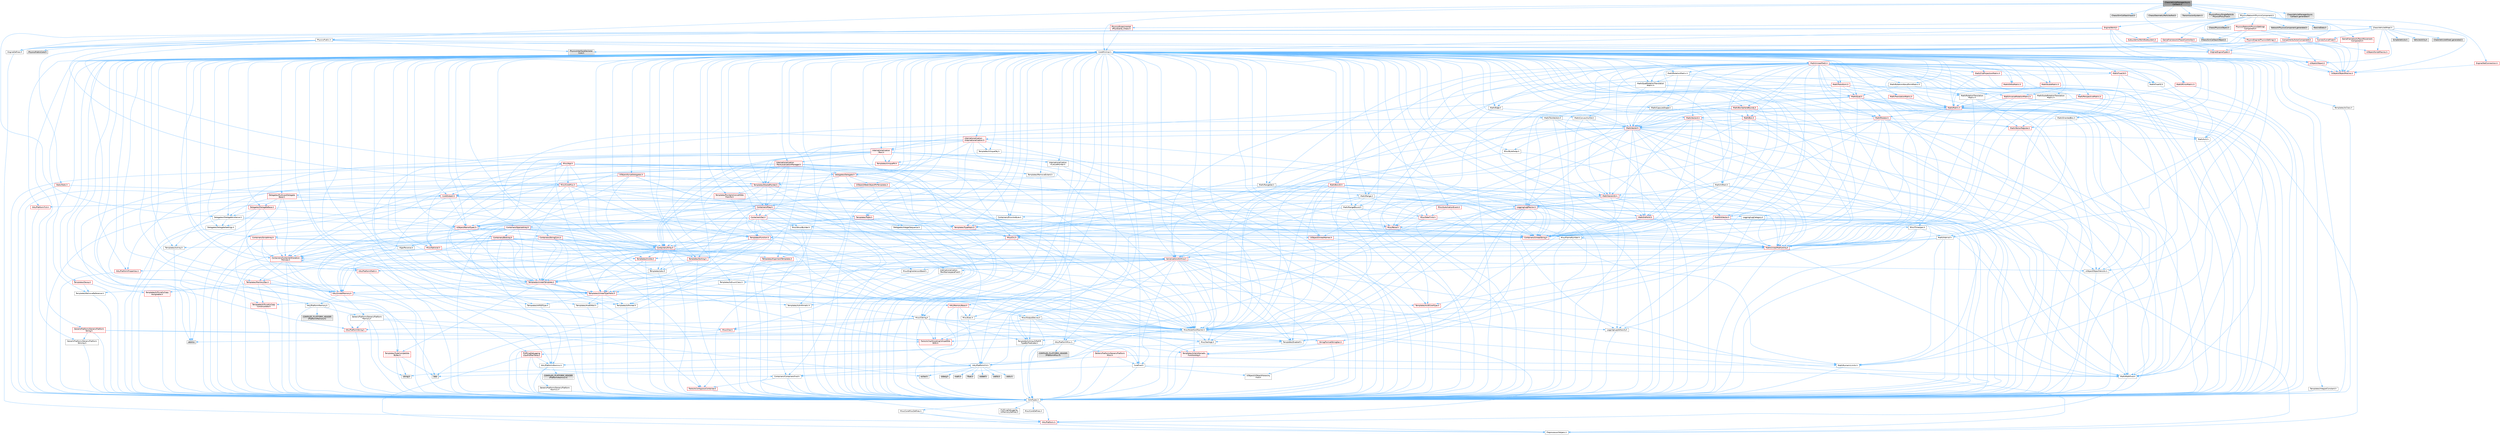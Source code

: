 digraph "ChaosVehicleManagerAsyncCallback.h"
{
 // INTERACTIVE_SVG=YES
 // LATEX_PDF_SIZE
  bgcolor="transparent";
  edge [fontname=Helvetica,fontsize=10,labelfontname=Helvetica,labelfontsize=10];
  node [fontname=Helvetica,fontsize=10,shape=box,height=0.2,width=0.4];
  Node1 [id="Node000001",label="ChaosVehicleManagerAsync\lCallback.h",height=0.2,width=0.4,color="gray40", fillcolor="grey60", style="filled", fontcolor="black",tooltip=" "];
  Node1 -> Node2 [id="edge1_Node000001_Node000002",color="steelblue1",style="solid",tooltip=" "];
  Node2 [id="Node000002",label="CoreMinimal.h",height=0.2,width=0.4,color="grey40", fillcolor="white", style="filled",URL="$d7/d67/CoreMinimal_8h.html",tooltip=" "];
  Node2 -> Node3 [id="edge2_Node000002_Node000003",color="steelblue1",style="solid",tooltip=" "];
  Node3 [id="Node000003",label="CoreTypes.h",height=0.2,width=0.4,color="grey40", fillcolor="white", style="filled",URL="$dc/dec/CoreTypes_8h.html",tooltip=" "];
  Node3 -> Node4 [id="edge3_Node000003_Node000004",color="steelblue1",style="solid",tooltip=" "];
  Node4 [id="Node000004",label="HAL/Platform.h",height=0.2,width=0.4,color="red", fillcolor="#FFF0F0", style="filled",URL="$d9/dd0/Platform_8h.html",tooltip=" "];
  Node4 -> Node8 [id="edge4_Node000004_Node000008",color="steelblue1",style="solid",tooltip=" "];
  Node8 [id="Node000008",label="PreprocessorHelpers.h",height=0.2,width=0.4,color="grey40", fillcolor="white", style="filled",URL="$db/ddb/PreprocessorHelpers_8h.html",tooltip=" "];
  Node3 -> Node14 [id="edge5_Node000003_Node000014",color="steelblue1",style="solid",tooltip=" "];
  Node14 [id="Node000014",label="ProfilingDebugging\l/UMemoryDefines.h",height=0.2,width=0.4,color="grey40", fillcolor="white", style="filled",URL="$d2/da2/UMemoryDefines_8h.html",tooltip=" "];
  Node3 -> Node15 [id="edge6_Node000003_Node000015",color="steelblue1",style="solid",tooltip=" "];
  Node15 [id="Node000015",label="Misc/CoreMiscDefines.h",height=0.2,width=0.4,color="grey40", fillcolor="white", style="filled",URL="$da/d38/CoreMiscDefines_8h.html",tooltip=" "];
  Node15 -> Node4 [id="edge7_Node000015_Node000004",color="steelblue1",style="solid",tooltip=" "];
  Node15 -> Node8 [id="edge8_Node000015_Node000008",color="steelblue1",style="solid",tooltip=" "];
  Node3 -> Node16 [id="edge9_Node000003_Node000016",color="steelblue1",style="solid",tooltip=" "];
  Node16 [id="Node000016",label="Misc/CoreDefines.h",height=0.2,width=0.4,color="grey40", fillcolor="white", style="filled",URL="$d3/dd2/CoreDefines_8h.html",tooltip=" "];
  Node2 -> Node17 [id="edge10_Node000002_Node000017",color="steelblue1",style="solid",tooltip=" "];
  Node17 [id="Node000017",label="CoreFwd.h",height=0.2,width=0.4,color="grey40", fillcolor="white", style="filled",URL="$d1/d1e/CoreFwd_8h.html",tooltip=" "];
  Node17 -> Node3 [id="edge11_Node000017_Node000003",color="steelblue1",style="solid",tooltip=" "];
  Node17 -> Node18 [id="edge12_Node000017_Node000018",color="steelblue1",style="solid",tooltip=" "];
  Node18 [id="Node000018",label="Containers/ContainersFwd.h",height=0.2,width=0.4,color="grey40", fillcolor="white", style="filled",URL="$d4/d0a/ContainersFwd_8h.html",tooltip=" "];
  Node18 -> Node4 [id="edge13_Node000018_Node000004",color="steelblue1",style="solid",tooltip=" "];
  Node18 -> Node3 [id="edge14_Node000018_Node000003",color="steelblue1",style="solid",tooltip=" "];
  Node18 -> Node19 [id="edge15_Node000018_Node000019",color="steelblue1",style="solid",tooltip=" "];
  Node19 [id="Node000019",label="Traits/IsContiguousContainer.h",height=0.2,width=0.4,color="red", fillcolor="#FFF0F0", style="filled",URL="$d5/d3c/IsContiguousContainer_8h.html",tooltip=" "];
  Node19 -> Node3 [id="edge16_Node000019_Node000003",color="steelblue1",style="solid",tooltip=" "];
  Node17 -> Node22 [id="edge17_Node000017_Node000022",color="steelblue1",style="solid",tooltip=" "];
  Node22 [id="Node000022",label="Math/MathFwd.h",height=0.2,width=0.4,color="grey40", fillcolor="white", style="filled",URL="$d2/d10/MathFwd_8h.html",tooltip=" "];
  Node22 -> Node4 [id="edge18_Node000022_Node000004",color="steelblue1",style="solid",tooltip=" "];
  Node17 -> Node23 [id="edge19_Node000017_Node000023",color="steelblue1",style="solid",tooltip=" "];
  Node23 [id="Node000023",label="UObject/UObjectHierarchy\lFwd.h",height=0.2,width=0.4,color="grey40", fillcolor="white", style="filled",URL="$d3/d13/UObjectHierarchyFwd_8h.html",tooltip=" "];
  Node2 -> Node23 [id="edge20_Node000002_Node000023",color="steelblue1",style="solid",tooltip=" "];
  Node2 -> Node18 [id="edge21_Node000002_Node000018",color="steelblue1",style="solid",tooltip=" "];
  Node2 -> Node24 [id="edge22_Node000002_Node000024",color="steelblue1",style="solid",tooltip=" "];
  Node24 [id="Node000024",label="Misc/VarArgs.h",height=0.2,width=0.4,color="grey40", fillcolor="white", style="filled",URL="$d5/d6f/VarArgs_8h.html",tooltip=" "];
  Node24 -> Node3 [id="edge23_Node000024_Node000003",color="steelblue1",style="solid",tooltip=" "];
  Node2 -> Node25 [id="edge24_Node000002_Node000025",color="steelblue1",style="solid",tooltip=" "];
  Node25 [id="Node000025",label="Logging/LogVerbosity.h",height=0.2,width=0.4,color="grey40", fillcolor="white", style="filled",URL="$d2/d8f/LogVerbosity_8h.html",tooltip=" "];
  Node25 -> Node3 [id="edge25_Node000025_Node000003",color="steelblue1",style="solid",tooltip=" "];
  Node2 -> Node26 [id="edge26_Node000002_Node000026",color="steelblue1",style="solid",tooltip=" "];
  Node26 [id="Node000026",label="Misc/OutputDevice.h",height=0.2,width=0.4,color="grey40", fillcolor="white", style="filled",URL="$d7/d32/OutputDevice_8h.html",tooltip=" "];
  Node26 -> Node17 [id="edge27_Node000026_Node000017",color="steelblue1",style="solid",tooltip=" "];
  Node26 -> Node3 [id="edge28_Node000026_Node000003",color="steelblue1",style="solid",tooltip=" "];
  Node26 -> Node25 [id="edge29_Node000026_Node000025",color="steelblue1",style="solid",tooltip=" "];
  Node26 -> Node24 [id="edge30_Node000026_Node000024",color="steelblue1",style="solid",tooltip=" "];
  Node26 -> Node27 [id="edge31_Node000026_Node000027",color="steelblue1",style="solid",tooltip=" "];
  Node27 [id="Node000027",label="Templates/IsArrayOrRefOf\lTypeByPredicate.h",height=0.2,width=0.4,color="grey40", fillcolor="white", style="filled",URL="$d6/da1/IsArrayOrRefOfTypeByPredicate_8h.html",tooltip=" "];
  Node27 -> Node3 [id="edge32_Node000027_Node000003",color="steelblue1",style="solid",tooltip=" "];
  Node26 -> Node28 [id="edge33_Node000026_Node000028",color="steelblue1",style="solid",tooltip=" "];
  Node28 [id="Node000028",label="Templates/IsValidVariadic\lFunctionArg.h",height=0.2,width=0.4,color="red", fillcolor="#FFF0F0", style="filled",URL="$d0/dc8/IsValidVariadicFunctionArg_8h.html",tooltip=" "];
  Node28 -> Node3 [id="edge34_Node000028_Node000003",color="steelblue1",style="solid",tooltip=" "];
  Node26 -> Node30 [id="edge35_Node000026_Node000030",color="steelblue1",style="solid",tooltip=" "];
  Node30 [id="Node000030",label="Traits/IsCharEncodingCompatible\lWith.h",height=0.2,width=0.4,color="red", fillcolor="#FFF0F0", style="filled",URL="$df/dd1/IsCharEncodingCompatibleWith_8h.html",tooltip=" "];
  Node2 -> Node32 [id="edge36_Node000002_Node000032",color="steelblue1",style="solid",tooltip=" "];
  Node32 [id="Node000032",label="HAL/PlatformCrt.h",height=0.2,width=0.4,color="grey40", fillcolor="white", style="filled",URL="$d8/d75/PlatformCrt_8h.html",tooltip=" "];
  Node32 -> Node33 [id="edge37_Node000032_Node000033",color="steelblue1",style="solid",tooltip=" "];
  Node33 [id="Node000033",label="new",height=0.2,width=0.4,color="grey60", fillcolor="#E0E0E0", style="filled",tooltip=" "];
  Node32 -> Node34 [id="edge38_Node000032_Node000034",color="steelblue1",style="solid",tooltip=" "];
  Node34 [id="Node000034",label="wchar.h",height=0.2,width=0.4,color="grey60", fillcolor="#E0E0E0", style="filled",tooltip=" "];
  Node32 -> Node35 [id="edge39_Node000032_Node000035",color="steelblue1",style="solid",tooltip=" "];
  Node35 [id="Node000035",label="stddef.h",height=0.2,width=0.4,color="grey60", fillcolor="#E0E0E0", style="filled",tooltip=" "];
  Node32 -> Node36 [id="edge40_Node000032_Node000036",color="steelblue1",style="solid",tooltip=" "];
  Node36 [id="Node000036",label="stdlib.h",height=0.2,width=0.4,color="grey60", fillcolor="#E0E0E0", style="filled",tooltip=" "];
  Node32 -> Node37 [id="edge41_Node000032_Node000037",color="steelblue1",style="solid",tooltip=" "];
  Node37 [id="Node000037",label="stdio.h",height=0.2,width=0.4,color="grey60", fillcolor="#E0E0E0", style="filled",tooltip=" "];
  Node32 -> Node38 [id="edge42_Node000032_Node000038",color="steelblue1",style="solid",tooltip=" "];
  Node38 [id="Node000038",label="stdarg.h",height=0.2,width=0.4,color="grey60", fillcolor="#E0E0E0", style="filled",tooltip=" "];
  Node32 -> Node39 [id="edge43_Node000032_Node000039",color="steelblue1",style="solid",tooltip=" "];
  Node39 [id="Node000039",label="math.h",height=0.2,width=0.4,color="grey60", fillcolor="#E0E0E0", style="filled",tooltip=" "];
  Node32 -> Node40 [id="edge44_Node000032_Node000040",color="steelblue1",style="solid",tooltip=" "];
  Node40 [id="Node000040",label="float.h",height=0.2,width=0.4,color="grey60", fillcolor="#E0E0E0", style="filled",tooltip=" "];
  Node32 -> Node41 [id="edge45_Node000032_Node000041",color="steelblue1",style="solid",tooltip=" "];
  Node41 [id="Node000041",label="string.h",height=0.2,width=0.4,color="grey60", fillcolor="#E0E0E0", style="filled",tooltip=" "];
  Node2 -> Node42 [id="edge46_Node000002_Node000042",color="steelblue1",style="solid",tooltip=" "];
  Node42 [id="Node000042",label="HAL/PlatformMisc.h",height=0.2,width=0.4,color="grey40", fillcolor="white", style="filled",URL="$d0/df5/PlatformMisc_8h.html",tooltip=" "];
  Node42 -> Node3 [id="edge47_Node000042_Node000003",color="steelblue1",style="solid",tooltip=" "];
  Node42 -> Node43 [id="edge48_Node000042_Node000043",color="steelblue1",style="solid",tooltip=" "];
  Node43 [id="Node000043",label="GenericPlatform/GenericPlatform\lMisc.h",height=0.2,width=0.4,color="red", fillcolor="#FFF0F0", style="filled",URL="$db/d9a/GenericPlatformMisc_8h.html",tooltip=" "];
  Node43 -> Node17 [id="edge49_Node000043_Node000017",color="steelblue1",style="solid",tooltip=" "];
  Node43 -> Node3 [id="edge50_Node000043_Node000003",color="steelblue1",style="solid",tooltip=" "];
  Node43 -> Node32 [id="edge51_Node000043_Node000032",color="steelblue1",style="solid",tooltip=" "];
  Node43 -> Node47 [id="edge52_Node000043_Node000047",color="steelblue1",style="solid",tooltip=" "];
  Node47 [id="Node000047",label="Math/NumericLimits.h",height=0.2,width=0.4,color="grey40", fillcolor="white", style="filled",URL="$df/d1b/NumericLimits_8h.html",tooltip=" "];
  Node47 -> Node3 [id="edge53_Node000047_Node000003",color="steelblue1",style="solid",tooltip=" "];
  Node42 -> Node52 [id="edge54_Node000042_Node000052",color="steelblue1",style="solid",tooltip=" "];
  Node52 [id="Node000052",label="COMPILED_PLATFORM_HEADER\l(PlatformMisc.h)",height=0.2,width=0.4,color="grey60", fillcolor="#E0E0E0", style="filled",tooltip=" "];
  Node42 -> Node53 [id="edge55_Node000042_Node000053",color="steelblue1",style="solid",tooltip=" "];
  Node53 [id="Node000053",label="ProfilingDebugging\l/CpuProfilerTrace.h",height=0.2,width=0.4,color="red", fillcolor="#FFF0F0", style="filled",URL="$da/dcb/CpuProfilerTrace_8h.html",tooltip=" "];
  Node53 -> Node3 [id="edge56_Node000053_Node000003",color="steelblue1",style="solid",tooltip=" "];
  Node53 -> Node18 [id="edge57_Node000053_Node000018",color="steelblue1",style="solid",tooltip=" "];
  Node53 -> Node54 [id="edge58_Node000053_Node000054",color="steelblue1",style="solid",tooltip=" "];
  Node54 [id="Node000054",label="HAL/PlatformAtomics.h",height=0.2,width=0.4,color="grey40", fillcolor="white", style="filled",URL="$d3/d36/PlatformAtomics_8h.html",tooltip=" "];
  Node54 -> Node3 [id="edge59_Node000054_Node000003",color="steelblue1",style="solid",tooltip=" "];
  Node54 -> Node55 [id="edge60_Node000054_Node000055",color="steelblue1",style="solid",tooltip=" "];
  Node55 [id="Node000055",label="GenericPlatform/GenericPlatform\lAtomics.h",height=0.2,width=0.4,color="grey40", fillcolor="white", style="filled",URL="$da/d72/GenericPlatformAtomics_8h.html",tooltip=" "];
  Node55 -> Node3 [id="edge61_Node000055_Node000003",color="steelblue1",style="solid",tooltip=" "];
  Node54 -> Node56 [id="edge62_Node000054_Node000056",color="steelblue1",style="solid",tooltip=" "];
  Node56 [id="Node000056",label="COMPILED_PLATFORM_HEADER\l(PlatformAtomics.h)",height=0.2,width=0.4,color="grey60", fillcolor="#E0E0E0", style="filled",tooltip=" "];
  Node53 -> Node8 [id="edge63_Node000053_Node000008",color="steelblue1",style="solid",tooltip=" "];
  Node2 -> Node61 [id="edge64_Node000002_Node000061",color="steelblue1",style="solid",tooltip=" "];
  Node61 [id="Node000061",label="Misc/AssertionMacros.h",height=0.2,width=0.4,color="grey40", fillcolor="white", style="filled",URL="$d0/dfa/AssertionMacros_8h.html",tooltip=" "];
  Node61 -> Node3 [id="edge65_Node000061_Node000003",color="steelblue1",style="solid",tooltip=" "];
  Node61 -> Node4 [id="edge66_Node000061_Node000004",color="steelblue1",style="solid",tooltip=" "];
  Node61 -> Node42 [id="edge67_Node000061_Node000042",color="steelblue1",style="solid",tooltip=" "];
  Node61 -> Node8 [id="edge68_Node000061_Node000008",color="steelblue1",style="solid",tooltip=" "];
  Node61 -> Node62 [id="edge69_Node000061_Node000062",color="steelblue1",style="solid",tooltip=" "];
  Node62 [id="Node000062",label="Templates/EnableIf.h",height=0.2,width=0.4,color="grey40", fillcolor="white", style="filled",URL="$d7/d60/EnableIf_8h.html",tooltip=" "];
  Node62 -> Node3 [id="edge70_Node000062_Node000003",color="steelblue1",style="solid",tooltip=" "];
  Node61 -> Node27 [id="edge71_Node000061_Node000027",color="steelblue1",style="solid",tooltip=" "];
  Node61 -> Node28 [id="edge72_Node000061_Node000028",color="steelblue1",style="solid",tooltip=" "];
  Node61 -> Node30 [id="edge73_Node000061_Node000030",color="steelblue1",style="solid",tooltip=" "];
  Node61 -> Node24 [id="edge74_Node000061_Node000024",color="steelblue1",style="solid",tooltip=" "];
  Node61 -> Node63 [id="edge75_Node000061_Node000063",color="steelblue1",style="solid",tooltip=" "];
  Node63 [id="Node000063",label="String/FormatStringSan.h",height=0.2,width=0.4,color="red", fillcolor="#FFF0F0", style="filled",URL="$d3/d8b/FormatStringSan_8h.html",tooltip=" "];
  Node63 -> Node3 [id="edge76_Node000063_Node000003",color="steelblue1",style="solid",tooltip=" "];
  Node63 -> Node28 [id="edge77_Node000063_Node000028",color="steelblue1",style="solid",tooltip=" "];
  Node63 -> Node18 [id="edge78_Node000063_Node000018",color="steelblue1",style="solid",tooltip=" "];
  Node61 -> Node69 [id="edge79_Node000061_Node000069",color="steelblue1",style="solid",tooltip=" "];
  Node69 [id="Node000069",label="atomic",height=0.2,width=0.4,color="grey60", fillcolor="#E0E0E0", style="filled",tooltip=" "];
  Node2 -> Node70 [id="edge80_Node000002_Node000070",color="steelblue1",style="solid",tooltip=" "];
  Node70 [id="Node000070",label="Templates/IsPointer.h",height=0.2,width=0.4,color="grey40", fillcolor="white", style="filled",URL="$d7/d05/IsPointer_8h.html",tooltip=" "];
  Node70 -> Node3 [id="edge81_Node000070_Node000003",color="steelblue1",style="solid",tooltip=" "];
  Node2 -> Node71 [id="edge82_Node000002_Node000071",color="steelblue1",style="solid",tooltip=" "];
  Node71 [id="Node000071",label="HAL/PlatformMemory.h",height=0.2,width=0.4,color="grey40", fillcolor="white", style="filled",URL="$de/d68/PlatformMemory_8h.html",tooltip=" "];
  Node71 -> Node3 [id="edge83_Node000071_Node000003",color="steelblue1",style="solid",tooltip=" "];
  Node71 -> Node72 [id="edge84_Node000071_Node000072",color="steelblue1",style="solid",tooltip=" "];
  Node72 [id="Node000072",label="GenericPlatform/GenericPlatform\lMemory.h",height=0.2,width=0.4,color="grey40", fillcolor="white", style="filled",URL="$dd/d22/GenericPlatformMemory_8h.html",tooltip=" "];
  Node72 -> Node17 [id="edge85_Node000072_Node000017",color="steelblue1",style="solid",tooltip=" "];
  Node72 -> Node3 [id="edge86_Node000072_Node000003",color="steelblue1",style="solid",tooltip=" "];
  Node72 -> Node73 [id="edge87_Node000072_Node000073",color="steelblue1",style="solid",tooltip=" "];
  Node73 [id="Node000073",label="HAL/PlatformString.h",height=0.2,width=0.4,color="red", fillcolor="#FFF0F0", style="filled",URL="$db/db5/PlatformString_8h.html",tooltip=" "];
  Node73 -> Node3 [id="edge88_Node000073_Node000003",color="steelblue1",style="solid",tooltip=" "];
  Node72 -> Node41 [id="edge89_Node000072_Node000041",color="steelblue1",style="solid",tooltip=" "];
  Node72 -> Node34 [id="edge90_Node000072_Node000034",color="steelblue1",style="solid",tooltip=" "];
  Node71 -> Node75 [id="edge91_Node000071_Node000075",color="steelblue1",style="solid",tooltip=" "];
  Node75 [id="Node000075",label="COMPILED_PLATFORM_HEADER\l(PlatformMemory.h)",height=0.2,width=0.4,color="grey60", fillcolor="#E0E0E0", style="filled",tooltip=" "];
  Node2 -> Node54 [id="edge92_Node000002_Node000054",color="steelblue1",style="solid",tooltip=" "];
  Node2 -> Node76 [id="edge93_Node000002_Node000076",color="steelblue1",style="solid",tooltip=" "];
  Node76 [id="Node000076",label="Misc/Exec.h",height=0.2,width=0.4,color="grey40", fillcolor="white", style="filled",URL="$de/ddb/Exec_8h.html",tooltip=" "];
  Node76 -> Node3 [id="edge94_Node000076_Node000003",color="steelblue1",style="solid",tooltip=" "];
  Node76 -> Node61 [id="edge95_Node000076_Node000061",color="steelblue1",style="solid",tooltip=" "];
  Node2 -> Node77 [id="edge96_Node000002_Node000077",color="steelblue1",style="solid",tooltip=" "];
  Node77 [id="Node000077",label="HAL/MemoryBase.h",height=0.2,width=0.4,color="red", fillcolor="#FFF0F0", style="filled",URL="$d6/d9f/MemoryBase_8h.html",tooltip=" "];
  Node77 -> Node3 [id="edge97_Node000077_Node000003",color="steelblue1",style="solid",tooltip=" "];
  Node77 -> Node54 [id="edge98_Node000077_Node000054",color="steelblue1",style="solid",tooltip=" "];
  Node77 -> Node32 [id="edge99_Node000077_Node000032",color="steelblue1",style="solid",tooltip=" "];
  Node77 -> Node76 [id="edge100_Node000077_Node000076",color="steelblue1",style="solid",tooltip=" "];
  Node77 -> Node26 [id="edge101_Node000077_Node000026",color="steelblue1",style="solid",tooltip=" "];
  Node2 -> Node87 [id="edge102_Node000002_Node000087",color="steelblue1",style="solid",tooltip=" "];
  Node87 [id="Node000087",label="HAL/UnrealMemory.h",height=0.2,width=0.4,color="red", fillcolor="#FFF0F0", style="filled",URL="$d9/d96/UnrealMemory_8h.html",tooltip=" "];
  Node87 -> Node3 [id="edge103_Node000087_Node000003",color="steelblue1",style="solid",tooltip=" "];
  Node87 -> Node72 [id="edge104_Node000087_Node000072",color="steelblue1",style="solid",tooltip=" "];
  Node87 -> Node77 [id="edge105_Node000087_Node000077",color="steelblue1",style="solid",tooltip=" "];
  Node87 -> Node71 [id="edge106_Node000087_Node000071",color="steelblue1",style="solid",tooltip=" "];
  Node87 -> Node70 [id="edge107_Node000087_Node000070",color="steelblue1",style="solid",tooltip=" "];
  Node2 -> Node89 [id="edge108_Node000002_Node000089",color="steelblue1",style="solid",tooltip=" "];
  Node89 [id="Node000089",label="Templates/IsArithmetic.h",height=0.2,width=0.4,color="grey40", fillcolor="white", style="filled",URL="$d2/d5d/IsArithmetic_8h.html",tooltip=" "];
  Node89 -> Node3 [id="edge109_Node000089_Node000003",color="steelblue1",style="solid",tooltip=" "];
  Node2 -> Node83 [id="edge110_Node000002_Node000083",color="steelblue1",style="solid",tooltip=" "];
  Node83 [id="Node000083",label="Templates/AndOrNot.h",height=0.2,width=0.4,color="grey40", fillcolor="white", style="filled",URL="$db/d0a/AndOrNot_8h.html",tooltip=" "];
  Node83 -> Node3 [id="edge111_Node000083_Node000003",color="steelblue1",style="solid",tooltip=" "];
  Node2 -> Node90 [id="edge112_Node000002_Node000090",color="steelblue1",style="solid",tooltip=" "];
  Node90 [id="Node000090",label="Templates/IsPODType.h",height=0.2,width=0.4,color="grey40", fillcolor="white", style="filled",URL="$d7/db1/IsPODType_8h.html",tooltip=" "];
  Node90 -> Node3 [id="edge113_Node000090_Node000003",color="steelblue1",style="solid",tooltip=" "];
  Node2 -> Node91 [id="edge114_Node000002_Node000091",color="steelblue1",style="solid",tooltip=" "];
  Node91 [id="Node000091",label="Templates/IsUECoreType.h",height=0.2,width=0.4,color="red", fillcolor="#FFF0F0", style="filled",URL="$d1/db8/IsUECoreType_8h.html",tooltip=" "];
  Node91 -> Node3 [id="edge115_Node000091_Node000003",color="steelblue1",style="solid",tooltip=" "];
  Node2 -> Node84 [id="edge116_Node000002_Node000084",color="steelblue1",style="solid",tooltip=" "];
  Node84 [id="Node000084",label="Templates/IsTriviallyCopy\lConstructible.h",height=0.2,width=0.4,color="red", fillcolor="#FFF0F0", style="filled",URL="$d3/d78/IsTriviallyCopyConstructible_8h.html",tooltip=" "];
  Node84 -> Node3 [id="edge117_Node000084_Node000003",color="steelblue1",style="solid",tooltip=" "];
  Node2 -> Node92 [id="edge118_Node000002_Node000092",color="steelblue1",style="solid",tooltip=" "];
  Node92 [id="Node000092",label="Templates/UnrealTypeTraits.h",height=0.2,width=0.4,color="red", fillcolor="#FFF0F0", style="filled",URL="$d2/d2d/UnrealTypeTraits_8h.html",tooltip=" "];
  Node92 -> Node3 [id="edge119_Node000092_Node000003",color="steelblue1",style="solid",tooltip=" "];
  Node92 -> Node70 [id="edge120_Node000092_Node000070",color="steelblue1",style="solid",tooltip=" "];
  Node92 -> Node61 [id="edge121_Node000092_Node000061",color="steelblue1",style="solid",tooltip=" "];
  Node92 -> Node83 [id="edge122_Node000092_Node000083",color="steelblue1",style="solid",tooltip=" "];
  Node92 -> Node62 [id="edge123_Node000092_Node000062",color="steelblue1",style="solid",tooltip=" "];
  Node92 -> Node89 [id="edge124_Node000092_Node000089",color="steelblue1",style="solid",tooltip=" "];
  Node92 -> Node90 [id="edge125_Node000092_Node000090",color="steelblue1",style="solid",tooltip=" "];
  Node92 -> Node91 [id="edge126_Node000092_Node000091",color="steelblue1",style="solid",tooltip=" "];
  Node92 -> Node84 [id="edge127_Node000092_Node000084",color="steelblue1",style="solid",tooltip=" "];
  Node2 -> Node62 [id="edge128_Node000002_Node000062",color="steelblue1",style="solid",tooltip=" "];
  Node2 -> Node94 [id="edge129_Node000002_Node000094",color="steelblue1",style="solid",tooltip=" "];
  Node94 [id="Node000094",label="Templates/RemoveReference.h",height=0.2,width=0.4,color="grey40", fillcolor="white", style="filled",URL="$da/dbe/RemoveReference_8h.html",tooltip=" "];
  Node94 -> Node3 [id="edge130_Node000094_Node000003",color="steelblue1",style="solid",tooltip=" "];
  Node2 -> Node95 [id="edge131_Node000002_Node000095",color="steelblue1",style="solid",tooltip=" "];
  Node95 [id="Node000095",label="Templates/IntegralConstant.h",height=0.2,width=0.4,color="grey40", fillcolor="white", style="filled",URL="$db/d1b/IntegralConstant_8h.html",tooltip=" "];
  Node95 -> Node3 [id="edge132_Node000095_Node000003",color="steelblue1",style="solid",tooltip=" "];
  Node2 -> Node96 [id="edge133_Node000002_Node000096",color="steelblue1",style="solid",tooltip=" "];
  Node96 [id="Node000096",label="Templates/IsClass.h",height=0.2,width=0.4,color="grey40", fillcolor="white", style="filled",URL="$db/dcb/IsClass_8h.html",tooltip=" "];
  Node96 -> Node3 [id="edge134_Node000096_Node000003",color="steelblue1",style="solid",tooltip=" "];
  Node2 -> Node97 [id="edge135_Node000002_Node000097",color="steelblue1",style="solid",tooltip=" "];
  Node97 [id="Node000097",label="Templates/TypeCompatible\lBytes.h",height=0.2,width=0.4,color="red", fillcolor="#FFF0F0", style="filled",URL="$df/d0a/TypeCompatibleBytes_8h.html",tooltip=" "];
  Node97 -> Node3 [id="edge136_Node000097_Node000003",color="steelblue1",style="solid",tooltip=" "];
  Node97 -> Node41 [id="edge137_Node000097_Node000041",color="steelblue1",style="solid",tooltip=" "];
  Node97 -> Node33 [id="edge138_Node000097_Node000033",color="steelblue1",style="solid",tooltip=" "];
  Node2 -> Node19 [id="edge139_Node000002_Node000019",color="steelblue1",style="solid",tooltip=" "];
  Node2 -> Node98 [id="edge140_Node000002_Node000098",color="steelblue1",style="solid",tooltip=" "];
  Node98 [id="Node000098",label="Templates/UnrealTemplate.h",height=0.2,width=0.4,color="red", fillcolor="#FFF0F0", style="filled",URL="$d4/d24/UnrealTemplate_8h.html",tooltip=" "];
  Node98 -> Node3 [id="edge141_Node000098_Node000003",color="steelblue1",style="solid",tooltip=" "];
  Node98 -> Node70 [id="edge142_Node000098_Node000070",color="steelblue1",style="solid",tooltip=" "];
  Node98 -> Node87 [id="edge143_Node000098_Node000087",color="steelblue1",style="solid",tooltip=" "];
  Node98 -> Node92 [id="edge144_Node000098_Node000092",color="steelblue1",style="solid",tooltip=" "];
  Node98 -> Node94 [id="edge145_Node000098_Node000094",color="steelblue1",style="solid",tooltip=" "];
  Node98 -> Node97 [id="edge146_Node000098_Node000097",color="steelblue1",style="solid",tooltip=" "];
  Node98 -> Node19 [id="edge147_Node000098_Node000019",color="steelblue1",style="solid",tooltip=" "];
  Node2 -> Node47 [id="edge148_Node000002_Node000047",color="steelblue1",style="solid",tooltip=" "];
  Node2 -> Node102 [id="edge149_Node000002_Node000102",color="steelblue1",style="solid",tooltip=" "];
  Node102 [id="Node000102",label="HAL/PlatformMath.h",height=0.2,width=0.4,color="red", fillcolor="#FFF0F0", style="filled",URL="$dc/d53/PlatformMath_8h.html",tooltip=" "];
  Node102 -> Node3 [id="edge150_Node000102_Node000003",color="steelblue1",style="solid",tooltip=" "];
  Node2 -> Node85 [id="edge151_Node000002_Node000085",color="steelblue1",style="solid",tooltip=" "];
  Node85 [id="Node000085",label="Templates/IsTriviallyCopy\lAssignable.h",height=0.2,width=0.4,color="red", fillcolor="#FFF0F0", style="filled",URL="$d2/df2/IsTriviallyCopyAssignable_8h.html",tooltip=" "];
  Node85 -> Node3 [id="edge152_Node000085_Node000003",color="steelblue1",style="solid",tooltip=" "];
  Node2 -> Node110 [id="edge153_Node000002_Node000110",color="steelblue1",style="solid",tooltip=" "];
  Node110 [id="Node000110",label="Templates/MemoryOps.h",height=0.2,width=0.4,color="red", fillcolor="#FFF0F0", style="filled",URL="$db/dea/MemoryOps_8h.html",tooltip=" "];
  Node110 -> Node3 [id="edge154_Node000110_Node000003",color="steelblue1",style="solid",tooltip=" "];
  Node110 -> Node87 [id="edge155_Node000110_Node000087",color="steelblue1",style="solid",tooltip=" "];
  Node110 -> Node85 [id="edge156_Node000110_Node000085",color="steelblue1",style="solid",tooltip=" "];
  Node110 -> Node84 [id="edge157_Node000110_Node000084",color="steelblue1",style="solid",tooltip=" "];
  Node110 -> Node92 [id="edge158_Node000110_Node000092",color="steelblue1",style="solid",tooltip=" "];
  Node110 -> Node33 [id="edge159_Node000110_Node000033",color="steelblue1",style="solid",tooltip=" "];
  Node2 -> Node111 [id="edge160_Node000002_Node000111",color="steelblue1",style="solid",tooltip=" "];
  Node111 [id="Node000111",label="Containers/ContainerAllocation\lPolicies.h",height=0.2,width=0.4,color="red", fillcolor="#FFF0F0", style="filled",URL="$d7/dff/ContainerAllocationPolicies_8h.html",tooltip=" "];
  Node111 -> Node3 [id="edge161_Node000111_Node000003",color="steelblue1",style="solid",tooltip=" "];
  Node111 -> Node111 [id="edge162_Node000111_Node000111",color="steelblue1",style="solid",tooltip=" "];
  Node111 -> Node102 [id="edge163_Node000111_Node000102",color="steelblue1",style="solid",tooltip=" "];
  Node111 -> Node87 [id="edge164_Node000111_Node000087",color="steelblue1",style="solid",tooltip=" "];
  Node111 -> Node47 [id="edge165_Node000111_Node000047",color="steelblue1",style="solid",tooltip=" "];
  Node111 -> Node61 [id="edge166_Node000111_Node000061",color="steelblue1",style="solid",tooltip=" "];
  Node111 -> Node110 [id="edge167_Node000111_Node000110",color="steelblue1",style="solid",tooltip=" "];
  Node111 -> Node97 [id="edge168_Node000111_Node000097",color="steelblue1",style="solid",tooltip=" "];
  Node2 -> Node114 [id="edge169_Node000002_Node000114",color="steelblue1",style="solid",tooltip=" "];
  Node114 [id="Node000114",label="Templates/IsEnumClass.h",height=0.2,width=0.4,color="grey40", fillcolor="white", style="filled",URL="$d7/d15/IsEnumClass_8h.html",tooltip=" "];
  Node114 -> Node3 [id="edge170_Node000114_Node000003",color="steelblue1",style="solid",tooltip=" "];
  Node114 -> Node83 [id="edge171_Node000114_Node000083",color="steelblue1",style="solid",tooltip=" "];
  Node2 -> Node115 [id="edge172_Node000002_Node000115",color="steelblue1",style="solid",tooltip=" "];
  Node115 [id="Node000115",label="HAL/PlatformProperties.h",height=0.2,width=0.4,color="red", fillcolor="#FFF0F0", style="filled",URL="$d9/db0/PlatformProperties_8h.html",tooltip=" "];
  Node115 -> Node3 [id="edge173_Node000115_Node000003",color="steelblue1",style="solid",tooltip=" "];
  Node2 -> Node118 [id="edge174_Node000002_Node000118",color="steelblue1",style="solid",tooltip=" "];
  Node118 [id="Node000118",label="Misc/EngineVersionBase.h",height=0.2,width=0.4,color="grey40", fillcolor="white", style="filled",URL="$d5/d2b/EngineVersionBase_8h.html",tooltip=" "];
  Node118 -> Node3 [id="edge175_Node000118_Node000003",color="steelblue1",style="solid",tooltip=" "];
  Node2 -> Node119 [id="edge176_Node000002_Node000119",color="steelblue1",style="solid",tooltip=" "];
  Node119 [id="Node000119",label="Internationalization\l/TextNamespaceFwd.h",height=0.2,width=0.4,color="grey40", fillcolor="white", style="filled",URL="$d8/d97/TextNamespaceFwd_8h.html",tooltip=" "];
  Node119 -> Node3 [id="edge177_Node000119_Node000003",color="steelblue1",style="solid",tooltip=" "];
  Node2 -> Node120 [id="edge178_Node000002_Node000120",color="steelblue1",style="solid",tooltip=" "];
  Node120 [id="Node000120",label="Serialization/Archive.h",height=0.2,width=0.4,color="red", fillcolor="#FFF0F0", style="filled",URL="$d7/d3b/Archive_8h.html",tooltip=" "];
  Node120 -> Node17 [id="edge179_Node000120_Node000017",color="steelblue1",style="solid",tooltip=" "];
  Node120 -> Node3 [id="edge180_Node000120_Node000003",color="steelblue1",style="solid",tooltip=" "];
  Node120 -> Node115 [id="edge181_Node000120_Node000115",color="steelblue1",style="solid",tooltip=" "];
  Node120 -> Node119 [id="edge182_Node000120_Node000119",color="steelblue1",style="solid",tooltip=" "];
  Node120 -> Node22 [id="edge183_Node000120_Node000022",color="steelblue1",style="solid",tooltip=" "];
  Node120 -> Node61 [id="edge184_Node000120_Node000061",color="steelblue1",style="solid",tooltip=" "];
  Node120 -> Node118 [id="edge185_Node000120_Node000118",color="steelblue1",style="solid",tooltip=" "];
  Node120 -> Node24 [id="edge186_Node000120_Node000024",color="steelblue1",style="solid",tooltip=" "];
  Node120 -> Node62 [id="edge187_Node000120_Node000062",color="steelblue1",style="solid",tooltip=" "];
  Node120 -> Node27 [id="edge188_Node000120_Node000027",color="steelblue1",style="solid",tooltip=" "];
  Node120 -> Node114 [id="edge189_Node000120_Node000114",color="steelblue1",style="solid",tooltip=" "];
  Node120 -> Node28 [id="edge190_Node000120_Node000028",color="steelblue1",style="solid",tooltip=" "];
  Node120 -> Node98 [id="edge191_Node000120_Node000098",color="steelblue1",style="solid",tooltip=" "];
  Node120 -> Node30 [id="edge192_Node000120_Node000030",color="steelblue1",style="solid",tooltip=" "];
  Node120 -> Node123 [id="edge193_Node000120_Node000123",color="steelblue1",style="solid",tooltip=" "];
  Node123 [id="Node000123",label="UObject/ObjectVersion.h",height=0.2,width=0.4,color="grey40", fillcolor="white", style="filled",URL="$da/d63/ObjectVersion_8h.html",tooltip=" "];
  Node123 -> Node3 [id="edge194_Node000123_Node000003",color="steelblue1",style="solid",tooltip=" "];
  Node2 -> Node124 [id="edge195_Node000002_Node000124",color="steelblue1",style="solid",tooltip=" "];
  Node124 [id="Node000124",label="Templates/Less.h",height=0.2,width=0.4,color="grey40", fillcolor="white", style="filled",URL="$de/dc8/Less_8h.html",tooltip=" "];
  Node124 -> Node3 [id="edge196_Node000124_Node000003",color="steelblue1",style="solid",tooltip=" "];
  Node124 -> Node98 [id="edge197_Node000124_Node000098",color="steelblue1",style="solid",tooltip=" "];
  Node2 -> Node125 [id="edge198_Node000002_Node000125",color="steelblue1",style="solid",tooltip=" "];
  Node125 [id="Node000125",label="Templates/Sorting.h",height=0.2,width=0.4,color="red", fillcolor="#FFF0F0", style="filled",URL="$d3/d9e/Sorting_8h.html",tooltip=" "];
  Node125 -> Node3 [id="edge199_Node000125_Node000003",color="steelblue1",style="solid",tooltip=" "];
  Node125 -> Node102 [id="edge200_Node000125_Node000102",color="steelblue1",style="solid",tooltip=" "];
  Node125 -> Node124 [id="edge201_Node000125_Node000124",color="steelblue1",style="solid",tooltip=" "];
  Node2 -> Node136 [id="edge202_Node000002_Node000136",color="steelblue1",style="solid",tooltip=" "];
  Node136 [id="Node000136",label="Misc/Char.h",height=0.2,width=0.4,color="red", fillcolor="#FFF0F0", style="filled",URL="$d0/d58/Char_8h.html",tooltip=" "];
  Node136 -> Node3 [id="edge203_Node000136_Node000003",color="steelblue1",style="solid",tooltip=" "];
  Node2 -> Node139 [id="edge204_Node000002_Node000139",color="steelblue1",style="solid",tooltip=" "];
  Node139 [id="Node000139",label="GenericPlatform/GenericPlatform\lStricmp.h",height=0.2,width=0.4,color="grey40", fillcolor="white", style="filled",URL="$d2/d86/GenericPlatformStricmp_8h.html",tooltip=" "];
  Node139 -> Node3 [id="edge205_Node000139_Node000003",color="steelblue1",style="solid",tooltip=" "];
  Node2 -> Node140 [id="edge206_Node000002_Node000140",color="steelblue1",style="solid",tooltip=" "];
  Node140 [id="Node000140",label="GenericPlatform/GenericPlatform\lString.h",height=0.2,width=0.4,color="red", fillcolor="#FFF0F0", style="filled",URL="$dd/d20/GenericPlatformString_8h.html",tooltip=" "];
  Node140 -> Node3 [id="edge207_Node000140_Node000003",color="steelblue1",style="solid",tooltip=" "];
  Node140 -> Node139 [id="edge208_Node000140_Node000139",color="steelblue1",style="solid",tooltip=" "];
  Node140 -> Node62 [id="edge209_Node000140_Node000062",color="steelblue1",style="solid",tooltip=" "];
  Node140 -> Node30 [id="edge210_Node000140_Node000030",color="steelblue1",style="solid",tooltip=" "];
  Node2 -> Node73 [id="edge211_Node000002_Node000073",color="steelblue1",style="solid",tooltip=" "];
  Node2 -> Node143 [id="edge212_Node000002_Node000143",color="steelblue1",style="solid",tooltip=" "];
  Node143 [id="Node000143",label="Misc/CString.h",height=0.2,width=0.4,color="grey40", fillcolor="white", style="filled",URL="$d2/d49/CString_8h.html",tooltip=" "];
  Node143 -> Node3 [id="edge213_Node000143_Node000003",color="steelblue1",style="solid",tooltip=" "];
  Node143 -> Node32 [id="edge214_Node000143_Node000032",color="steelblue1",style="solid",tooltip=" "];
  Node143 -> Node73 [id="edge215_Node000143_Node000073",color="steelblue1",style="solid",tooltip=" "];
  Node143 -> Node61 [id="edge216_Node000143_Node000061",color="steelblue1",style="solid",tooltip=" "];
  Node143 -> Node136 [id="edge217_Node000143_Node000136",color="steelblue1",style="solid",tooltip=" "];
  Node143 -> Node24 [id="edge218_Node000143_Node000024",color="steelblue1",style="solid",tooltip=" "];
  Node143 -> Node27 [id="edge219_Node000143_Node000027",color="steelblue1",style="solid",tooltip=" "];
  Node143 -> Node28 [id="edge220_Node000143_Node000028",color="steelblue1",style="solid",tooltip=" "];
  Node143 -> Node30 [id="edge221_Node000143_Node000030",color="steelblue1",style="solid",tooltip=" "];
  Node2 -> Node144 [id="edge222_Node000002_Node000144",color="steelblue1",style="solid",tooltip=" "];
  Node144 [id="Node000144",label="Misc/Crc.h",height=0.2,width=0.4,color="red", fillcolor="#FFF0F0", style="filled",URL="$d4/dd2/Crc_8h.html",tooltip=" "];
  Node144 -> Node3 [id="edge223_Node000144_Node000003",color="steelblue1",style="solid",tooltip=" "];
  Node144 -> Node73 [id="edge224_Node000144_Node000073",color="steelblue1",style="solid",tooltip=" "];
  Node144 -> Node61 [id="edge225_Node000144_Node000061",color="steelblue1",style="solid",tooltip=" "];
  Node144 -> Node143 [id="edge226_Node000144_Node000143",color="steelblue1",style="solid",tooltip=" "];
  Node144 -> Node136 [id="edge227_Node000144_Node000136",color="steelblue1",style="solid",tooltip=" "];
  Node144 -> Node92 [id="edge228_Node000144_Node000092",color="steelblue1",style="solid",tooltip=" "];
  Node2 -> Node135 [id="edge229_Node000002_Node000135",color="steelblue1",style="solid",tooltip=" "];
  Node135 [id="Node000135",label="Math/UnrealMathUtility.h",height=0.2,width=0.4,color="red", fillcolor="#FFF0F0", style="filled",URL="$db/db8/UnrealMathUtility_8h.html",tooltip=" "];
  Node135 -> Node3 [id="edge230_Node000135_Node000003",color="steelblue1",style="solid",tooltip=" "];
  Node135 -> Node61 [id="edge231_Node000135_Node000061",color="steelblue1",style="solid",tooltip=" "];
  Node135 -> Node102 [id="edge232_Node000135_Node000102",color="steelblue1",style="solid",tooltip=" "];
  Node135 -> Node22 [id="edge233_Node000135_Node000022",color="steelblue1",style="solid",tooltip=" "];
  Node2 -> Node145 [id="edge234_Node000002_Node000145",color="steelblue1",style="solid",tooltip=" "];
  Node145 [id="Node000145",label="Containers/UnrealString.h",height=0.2,width=0.4,color="red", fillcolor="#FFF0F0", style="filled",URL="$d5/dba/UnrealString_8h.html",tooltip=" "];
  Node2 -> Node149 [id="edge235_Node000002_Node000149",color="steelblue1",style="solid",tooltip=" "];
  Node149 [id="Node000149",label="Containers/Array.h",height=0.2,width=0.4,color="red", fillcolor="#FFF0F0", style="filled",URL="$df/dd0/Array_8h.html",tooltip=" "];
  Node149 -> Node3 [id="edge236_Node000149_Node000003",color="steelblue1",style="solid",tooltip=" "];
  Node149 -> Node61 [id="edge237_Node000149_Node000061",color="steelblue1",style="solid",tooltip=" "];
  Node149 -> Node87 [id="edge238_Node000149_Node000087",color="steelblue1",style="solid",tooltip=" "];
  Node149 -> Node92 [id="edge239_Node000149_Node000092",color="steelblue1",style="solid",tooltip=" "];
  Node149 -> Node98 [id="edge240_Node000149_Node000098",color="steelblue1",style="solid",tooltip=" "];
  Node149 -> Node111 [id="edge241_Node000149_Node000111",color="steelblue1",style="solid",tooltip=" "];
  Node149 -> Node120 [id="edge242_Node000149_Node000120",color="steelblue1",style="solid",tooltip=" "];
  Node149 -> Node128 [id="edge243_Node000149_Node000128",color="steelblue1",style="solid",tooltip=" "];
  Node128 [id="Node000128",label="Templates/Invoke.h",height=0.2,width=0.4,color="red", fillcolor="#FFF0F0", style="filled",URL="$d7/deb/Invoke_8h.html",tooltip=" "];
  Node128 -> Node3 [id="edge244_Node000128_Node000003",color="steelblue1",style="solid",tooltip=" "];
  Node128 -> Node98 [id="edge245_Node000128_Node000098",color="steelblue1",style="solid",tooltip=" "];
  Node149 -> Node124 [id="edge246_Node000149_Node000124",color="steelblue1",style="solid",tooltip=" "];
  Node149 -> Node125 [id="edge247_Node000149_Node000125",color="steelblue1",style="solid",tooltip=" "];
  Node149 -> Node172 [id="edge248_Node000149_Node000172",color="steelblue1",style="solid",tooltip=" "];
  Node172 [id="Node000172",label="Templates/AlignmentTemplates.h",height=0.2,width=0.4,color="red", fillcolor="#FFF0F0", style="filled",URL="$dd/d32/AlignmentTemplates_8h.html",tooltip=" "];
  Node172 -> Node3 [id="edge249_Node000172_Node000003",color="steelblue1",style="solid",tooltip=" "];
  Node172 -> Node70 [id="edge250_Node000172_Node000070",color="steelblue1",style="solid",tooltip=" "];
  Node2 -> Node173 [id="edge251_Node000002_Node000173",color="steelblue1",style="solid",tooltip=" "];
  Node173 [id="Node000173",label="Misc/FrameNumber.h",height=0.2,width=0.4,color="grey40", fillcolor="white", style="filled",URL="$dd/dbd/FrameNumber_8h.html",tooltip=" "];
  Node173 -> Node3 [id="edge252_Node000173_Node000003",color="steelblue1",style="solid",tooltip=" "];
  Node173 -> Node47 [id="edge253_Node000173_Node000047",color="steelblue1",style="solid",tooltip=" "];
  Node173 -> Node135 [id="edge254_Node000173_Node000135",color="steelblue1",style="solid",tooltip=" "];
  Node173 -> Node62 [id="edge255_Node000173_Node000062",color="steelblue1",style="solid",tooltip=" "];
  Node173 -> Node92 [id="edge256_Node000173_Node000092",color="steelblue1",style="solid",tooltip=" "];
  Node2 -> Node174 [id="edge257_Node000002_Node000174",color="steelblue1",style="solid",tooltip=" "];
  Node174 [id="Node000174",label="Misc/Timespan.h",height=0.2,width=0.4,color="grey40", fillcolor="white", style="filled",URL="$da/dd9/Timespan_8h.html",tooltip=" "];
  Node174 -> Node3 [id="edge258_Node000174_Node000003",color="steelblue1",style="solid",tooltip=" "];
  Node174 -> Node175 [id="edge259_Node000174_Node000175",color="steelblue1",style="solid",tooltip=" "];
  Node175 [id="Node000175",label="Math/Interval.h",height=0.2,width=0.4,color="grey40", fillcolor="white", style="filled",URL="$d1/d55/Interval_8h.html",tooltip=" "];
  Node175 -> Node3 [id="edge260_Node000175_Node000003",color="steelblue1",style="solid",tooltip=" "];
  Node175 -> Node89 [id="edge261_Node000175_Node000089",color="steelblue1",style="solid",tooltip=" "];
  Node175 -> Node92 [id="edge262_Node000175_Node000092",color="steelblue1",style="solid",tooltip=" "];
  Node175 -> Node47 [id="edge263_Node000175_Node000047",color="steelblue1",style="solid",tooltip=" "];
  Node175 -> Node135 [id="edge264_Node000175_Node000135",color="steelblue1",style="solid",tooltip=" "];
  Node174 -> Node135 [id="edge265_Node000174_Node000135",color="steelblue1",style="solid",tooltip=" "];
  Node174 -> Node61 [id="edge266_Node000174_Node000061",color="steelblue1",style="solid",tooltip=" "];
  Node2 -> Node176 [id="edge267_Node000002_Node000176",color="steelblue1",style="solid",tooltip=" "];
  Node176 [id="Node000176",label="Containers/StringConv.h",height=0.2,width=0.4,color="red", fillcolor="#FFF0F0", style="filled",URL="$d3/ddf/StringConv_8h.html",tooltip=" "];
  Node176 -> Node3 [id="edge268_Node000176_Node000003",color="steelblue1",style="solid",tooltip=" "];
  Node176 -> Node61 [id="edge269_Node000176_Node000061",color="steelblue1",style="solid",tooltip=" "];
  Node176 -> Node111 [id="edge270_Node000176_Node000111",color="steelblue1",style="solid",tooltip=" "];
  Node176 -> Node149 [id="edge271_Node000176_Node000149",color="steelblue1",style="solid",tooltip=" "];
  Node176 -> Node143 [id="edge272_Node000176_Node000143",color="steelblue1",style="solid",tooltip=" "];
  Node176 -> Node177 [id="edge273_Node000176_Node000177",color="steelblue1",style="solid",tooltip=" "];
  Node177 [id="Node000177",label="Templates/IsArray.h",height=0.2,width=0.4,color="grey40", fillcolor="white", style="filled",URL="$d8/d8d/IsArray_8h.html",tooltip=" "];
  Node177 -> Node3 [id="edge274_Node000177_Node000003",color="steelblue1",style="solid",tooltip=" "];
  Node176 -> Node98 [id="edge275_Node000176_Node000098",color="steelblue1",style="solid",tooltip=" "];
  Node176 -> Node92 [id="edge276_Node000176_Node000092",color="steelblue1",style="solid",tooltip=" "];
  Node176 -> Node30 [id="edge277_Node000176_Node000030",color="steelblue1",style="solid",tooltip=" "];
  Node176 -> Node19 [id="edge278_Node000176_Node000019",color="steelblue1",style="solid",tooltip=" "];
  Node2 -> Node178 [id="edge279_Node000002_Node000178",color="steelblue1",style="solid",tooltip=" "];
  Node178 [id="Node000178",label="UObject/UnrealNames.h",height=0.2,width=0.4,color="red", fillcolor="#FFF0F0", style="filled",URL="$d8/db1/UnrealNames_8h.html",tooltip=" "];
  Node178 -> Node3 [id="edge280_Node000178_Node000003",color="steelblue1",style="solid",tooltip=" "];
  Node2 -> Node180 [id="edge281_Node000002_Node000180",color="steelblue1",style="solid",tooltip=" "];
  Node180 [id="Node000180",label="UObject/NameTypes.h",height=0.2,width=0.4,color="red", fillcolor="#FFF0F0", style="filled",URL="$d6/d35/NameTypes_8h.html",tooltip=" "];
  Node180 -> Node3 [id="edge282_Node000180_Node000003",color="steelblue1",style="solid",tooltip=" "];
  Node180 -> Node61 [id="edge283_Node000180_Node000061",color="steelblue1",style="solid",tooltip=" "];
  Node180 -> Node87 [id="edge284_Node000180_Node000087",color="steelblue1",style="solid",tooltip=" "];
  Node180 -> Node92 [id="edge285_Node000180_Node000092",color="steelblue1",style="solid",tooltip=" "];
  Node180 -> Node98 [id="edge286_Node000180_Node000098",color="steelblue1",style="solid",tooltip=" "];
  Node180 -> Node145 [id="edge287_Node000180_Node000145",color="steelblue1",style="solid",tooltip=" "];
  Node180 -> Node176 [id="edge288_Node000180_Node000176",color="steelblue1",style="solid",tooltip=" "];
  Node180 -> Node178 [id="edge289_Node000180_Node000178",color="steelblue1",style="solid",tooltip=" "];
  Node2 -> Node188 [id="edge290_Node000002_Node000188",color="steelblue1",style="solid",tooltip=" "];
  Node188 [id="Node000188",label="Misc/Parse.h",height=0.2,width=0.4,color="red", fillcolor="#FFF0F0", style="filled",URL="$dc/d71/Parse_8h.html",tooltip=" "];
  Node188 -> Node145 [id="edge291_Node000188_Node000145",color="steelblue1",style="solid",tooltip=" "];
  Node188 -> Node3 [id="edge292_Node000188_Node000003",color="steelblue1",style="solid",tooltip=" "];
  Node188 -> Node32 [id="edge293_Node000188_Node000032",color="steelblue1",style="solid",tooltip=" "];
  Node188 -> Node189 [id="edge294_Node000188_Node000189",color="steelblue1",style="solid",tooltip=" "];
  Node189 [id="Node000189",label="Templates/Function.h",height=0.2,width=0.4,color="red", fillcolor="#FFF0F0", style="filled",URL="$df/df5/Function_8h.html",tooltip=" "];
  Node189 -> Node3 [id="edge295_Node000189_Node000003",color="steelblue1",style="solid",tooltip=" "];
  Node189 -> Node61 [id="edge296_Node000189_Node000061",color="steelblue1",style="solid",tooltip=" "];
  Node189 -> Node87 [id="edge297_Node000189_Node000087",color="steelblue1",style="solid",tooltip=" "];
  Node189 -> Node92 [id="edge298_Node000189_Node000092",color="steelblue1",style="solid",tooltip=" "];
  Node189 -> Node128 [id="edge299_Node000189_Node000128",color="steelblue1",style="solid",tooltip=" "];
  Node189 -> Node98 [id="edge300_Node000189_Node000098",color="steelblue1",style="solid",tooltip=" "];
  Node189 -> Node135 [id="edge301_Node000189_Node000135",color="steelblue1",style="solid",tooltip=" "];
  Node189 -> Node33 [id="edge302_Node000189_Node000033",color="steelblue1",style="solid",tooltip=" "];
  Node2 -> Node172 [id="edge303_Node000002_Node000172",color="steelblue1",style="solid",tooltip=" "];
  Node2 -> Node191 [id="edge304_Node000002_Node000191",color="steelblue1",style="solid",tooltip=" "];
  Node191 [id="Node000191",label="Misc/StructBuilder.h",height=0.2,width=0.4,color="grey40", fillcolor="white", style="filled",URL="$d9/db3/StructBuilder_8h.html",tooltip=" "];
  Node191 -> Node3 [id="edge305_Node000191_Node000003",color="steelblue1",style="solid",tooltip=" "];
  Node191 -> Node135 [id="edge306_Node000191_Node000135",color="steelblue1",style="solid",tooltip=" "];
  Node191 -> Node172 [id="edge307_Node000191_Node000172",color="steelblue1",style="solid",tooltip=" "];
  Node2 -> Node104 [id="edge308_Node000002_Node000104",color="steelblue1",style="solid",tooltip=" "];
  Node104 [id="Node000104",label="Templates/Decay.h",height=0.2,width=0.4,color="red", fillcolor="#FFF0F0", style="filled",URL="$dd/d0f/Decay_8h.html",tooltip=" "];
  Node104 -> Node3 [id="edge309_Node000104_Node000003",color="steelblue1",style="solid",tooltip=" "];
  Node104 -> Node94 [id="edge310_Node000104_Node000094",color="steelblue1",style="solid",tooltip=" "];
  Node2 -> Node192 [id="edge311_Node000002_Node000192",color="steelblue1",style="solid",tooltip=" "];
  Node192 [id="Node000192",label="Templates/PointerIsConvertible\lFromTo.h",height=0.2,width=0.4,color="red", fillcolor="#FFF0F0", style="filled",URL="$d6/d65/PointerIsConvertibleFromTo_8h.html",tooltip=" "];
  Node192 -> Node3 [id="edge312_Node000192_Node000003",color="steelblue1",style="solid",tooltip=" "];
  Node2 -> Node128 [id="edge313_Node000002_Node000128",color="steelblue1",style="solid",tooltip=" "];
  Node2 -> Node189 [id="edge314_Node000002_Node000189",color="steelblue1",style="solid",tooltip=" "];
  Node2 -> Node161 [id="edge315_Node000002_Node000161",color="steelblue1",style="solid",tooltip=" "];
  Node161 [id="Node000161",label="Templates/TypeHash.h",height=0.2,width=0.4,color="red", fillcolor="#FFF0F0", style="filled",URL="$d1/d62/TypeHash_8h.html",tooltip=" "];
  Node161 -> Node3 [id="edge316_Node000161_Node000003",color="steelblue1",style="solid",tooltip=" "];
  Node161 -> Node144 [id="edge317_Node000161_Node000144",color="steelblue1",style="solid",tooltip=" "];
  Node2 -> Node193 [id="edge318_Node000002_Node000193",color="steelblue1",style="solid",tooltip=" "];
  Node193 [id="Node000193",label="Containers/ScriptArray.h",height=0.2,width=0.4,color="red", fillcolor="#FFF0F0", style="filled",URL="$dc/daf/ScriptArray_8h.html",tooltip=" "];
  Node193 -> Node3 [id="edge319_Node000193_Node000003",color="steelblue1",style="solid",tooltip=" "];
  Node193 -> Node61 [id="edge320_Node000193_Node000061",color="steelblue1",style="solid",tooltip=" "];
  Node193 -> Node87 [id="edge321_Node000193_Node000087",color="steelblue1",style="solid",tooltip=" "];
  Node193 -> Node111 [id="edge322_Node000193_Node000111",color="steelblue1",style="solid",tooltip=" "];
  Node193 -> Node149 [id="edge323_Node000193_Node000149",color="steelblue1",style="solid",tooltip=" "];
  Node2 -> Node194 [id="edge324_Node000002_Node000194",color="steelblue1",style="solid",tooltip=" "];
  Node194 [id="Node000194",label="Containers/BitArray.h",height=0.2,width=0.4,color="red", fillcolor="#FFF0F0", style="filled",URL="$d1/de4/BitArray_8h.html",tooltip=" "];
  Node194 -> Node111 [id="edge325_Node000194_Node000111",color="steelblue1",style="solid",tooltip=" "];
  Node194 -> Node3 [id="edge326_Node000194_Node000003",color="steelblue1",style="solid",tooltip=" "];
  Node194 -> Node54 [id="edge327_Node000194_Node000054",color="steelblue1",style="solid",tooltip=" "];
  Node194 -> Node87 [id="edge328_Node000194_Node000087",color="steelblue1",style="solid",tooltip=" "];
  Node194 -> Node135 [id="edge329_Node000194_Node000135",color="steelblue1",style="solid",tooltip=" "];
  Node194 -> Node61 [id="edge330_Node000194_Node000061",color="steelblue1",style="solid",tooltip=" "];
  Node194 -> Node120 [id="edge331_Node000194_Node000120",color="steelblue1",style="solid",tooltip=" "];
  Node194 -> Node62 [id="edge332_Node000194_Node000062",color="steelblue1",style="solid",tooltip=" "];
  Node194 -> Node128 [id="edge333_Node000194_Node000128",color="steelblue1",style="solid",tooltip=" "];
  Node194 -> Node98 [id="edge334_Node000194_Node000098",color="steelblue1",style="solid",tooltip=" "];
  Node194 -> Node92 [id="edge335_Node000194_Node000092",color="steelblue1",style="solid",tooltip=" "];
  Node2 -> Node195 [id="edge336_Node000002_Node000195",color="steelblue1",style="solid",tooltip=" "];
  Node195 [id="Node000195",label="Containers/SparseArray.h",height=0.2,width=0.4,color="red", fillcolor="#FFF0F0", style="filled",URL="$d5/dbf/SparseArray_8h.html",tooltip=" "];
  Node195 -> Node3 [id="edge337_Node000195_Node000003",color="steelblue1",style="solid",tooltip=" "];
  Node195 -> Node61 [id="edge338_Node000195_Node000061",color="steelblue1",style="solid",tooltip=" "];
  Node195 -> Node87 [id="edge339_Node000195_Node000087",color="steelblue1",style="solid",tooltip=" "];
  Node195 -> Node92 [id="edge340_Node000195_Node000092",color="steelblue1",style="solid",tooltip=" "];
  Node195 -> Node98 [id="edge341_Node000195_Node000098",color="steelblue1",style="solid",tooltip=" "];
  Node195 -> Node111 [id="edge342_Node000195_Node000111",color="steelblue1",style="solid",tooltip=" "];
  Node195 -> Node124 [id="edge343_Node000195_Node000124",color="steelblue1",style="solid",tooltip=" "];
  Node195 -> Node149 [id="edge344_Node000195_Node000149",color="steelblue1",style="solid",tooltip=" "];
  Node195 -> Node135 [id="edge345_Node000195_Node000135",color="steelblue1",style="solid",tooltip=" "];
  Node195 -> Node193 [id="edge346_Node000195_Node000193",color="steelblue1",style="solid",tooltip=" "];
  Node195 -> Node194 [id="edge347_Node000195_Node000194",color="steelblue1",style="solid",tooltip=" "];
  Node195 -> Node145 [id="edge348_Node000195_Node000145",color="steelblue1",style="solid",tooltip=" "];
  Node2 -> Node211 [id="edge349_Node000002_Node000211",color="steelblue1",style="solid",tooltip=" "];
  Node211 [id="Node000211",label="Containers/Set.h",height=0.2,width=0.4,color="red", fillcolor="#FFF0F0", style="filled",URL="$d4/d45/Set_8h.html",tooltip=" "];
  Node211 -> Node111 [id="edge350_Node000211_Node000111",color="steelblue1",style="solid",tooltip=" "];
  Node211 -> Node195 [id="edge351_Node000211_Node000195",color="steelblue1",style="solid",tooltip=" "];
  Node211 -> Node18 [id="edge352_Node000211_Node000018",color="steelblue1",style="solid",tooltip=" "];
  Node211 -> Node135 [id="edge353_Node000211_Node000135",color="steelblue1",style="solid",tooltip=" "];
  Node211 -> Node61 [id="edge354_Node000211_Node000061",color="steelblue1",style="solid",tooltip=" "];
  Node211 -> Node191 [id="edge355_Node000211_Node000191",color="steelblue1",style="solid",tooltip=" "];
  Node211 -> Node189 [id="edge356_Node000211_Node000189",color="steelblue1",style="solid",tooltip=" "];
  Node211 -> Node125 [id="edge357_Node000211_Node000125",color="steelblue1",style="solid",tooltip=" "];
  Node211 -> Node161 [id="edge358_Node000211_Node000161",color="steelblue1",style="solid",tooltip=" "];
  Node211 -> Node98 [id="edge359_Node000211_Node000098",color="steelblue1",style="solid",tooltip=" "];
  Node2 -> Node214 [id="edge360_Node000002_Node000214",color="steelblue1",style="solid",tooltip=" "];
  Node214 [id="Node000214",label="Algo/Reverse.h",height=0.2,width=0.4,color="grey40", fillcolor="white", style="filled",URL="$d5/d93/Reverse_8h.html",tooltip=" "];
  Node214 -> Node3 [id="edge361_Node000214_Node000003",color="steelblue1",style="solid",tooltip=" "];
  Node214 -> Node98 [id="edge362_Node000214_Node000098",color="steelblue1",style="solid",tooltip=" "];
  Node2 -> Node215 [id="edge363_Node000002_Node000215",color="steelblue1",style="solid",tooltip=" "];
  Node215 [id="Node000215",label="Containers/Map.h",height=0.2,width=0.4,color="red", fillcolor="#FFF0F0", style="filled",URL="$df/d79/Map_8h.html",tooltip=" "];
  Node215 -> Node3 [id="edge364_Node000215_Node000003",color="steelblue1",style="solid",tooltip=" "];
  Node215 -> Node214 [id="edge365_Node000215_Node000214",color="steelblue1",style="solid",tooltip=" "];
  Node215 -> Node211 [id="edge366_Node000215_Node000211",color="steelblue1",style="solid",tooltip=" "];
  Node215 -> Node145 [id="edge367_Node000215_Node000145",color="steelblue1",style="solid",tooltip=" "];
  Node215 -> Node61 [id="edge368_Node000215_Node000061",color="steelblue1",style="solid",tooltip=" "];
  Node215 -> Node191 [id="edge369_Node000215_Node000191",color="steelblue1",style="solid",tooltip=" "];
  Node215 -> Node189 [id="edge370_Node000215_Node000189",color="steelblue1",style="solid",tooltip=" "];
  Node215 -> Node125 [id="edge371_Node000215_Node000125",color="steelblue1",style="solid",tooltip=" "];
  Node215 -> Node216 [id="edge372_Node000215_Node000216",color="steelblue1",style="solid",tooltip=" "];
  Node216 [id="Node000216",label="Templates/Tuple.h",height=0.2,width=0.4,color="red", fillcolor="#FFF0F0", style="filled",URL="$d2/d4f/Tuple_8h.html",tooltip=" "];
  Node216 -> Node3 [id="edge373_Node000216_Node000003",color="steelblue1",style="solid",tooltip=" "];
  Node216 -> Node98 [id="edge374_Node000216_Node000098",color="steelblue1",style="solid",tooltip=" "];
  Node216 -> Node217 [id="edge375_Node000216_Node000217",color="steelblue1",style="solid",tooltip=" "];
  Node217 [id="Node000217",label="Delegates/IntegerSequence.h",height=0.2,width=0.4,color="grey40", fillcolor="white", style="filled",URL="$d2/dcc/IntegerSequence_8h.html",tooltip=" "];
  Node217 -> Node3 [id="edge376_Node000217_Node000003",color="steelblue1",style="solid",tooltip=" "];
  Node216 -> Node128 [id="edge377_Node000216_Node000128",color="steelblue1",style="solid",tooltip=" "];
  Node216 -> Node161 [id="edge378_Node000216_Node000161",color="steelblue1",style="solid",tooltip=" "];
  Node215 -> Node98 [id="edge379_Node000215_Node000098",color="steelblue1",style="solid",tooltip=" "];
  Node215 -> Node92 [id="edge380_Node000215_Node000092",color="steelblue1",style="solid",tooltip=" "];
  Node2 -> Node219 [id="edge381_Node000002_Node000219",color="steelblue1",style="solid",tooltip=" "];
  Node219 [id="Node000219",label="Math/IntPoint.h",height=0.2,width=0.4,color="red", fillcolor="#FFF0F0", style="filled",URL="$d3/df7/IntPoint_8h.html",tooltip=" "];
  Node219 -> Node3 [id="edge382_Node000219_Node000003",color="steelblue1",style="solid",tooltip=" "];
  Node219 -> Node61 [id="edge383_Node000219_Node000061",color="steelblue1",style="solid",tooltip=" "];
  Node219 -> Node188 [id="edge384_Node000219_Node000188",color="steelblue1",style="solid",tooltip=" "];
  Node219 -> Node22 [id="edge385_Node000219_Node000022",color="steelblue1",style="solid",tooltip=" "];
  Node219 -> Node135 [id="edge386_Node000219_Node000135",color="steelblue1",style="solid",tooltip=" "];
  Node219 -> Node145 [id="edge387_Node000219_Node000145",color="steelblue1",style="solid",tooltip=" "];
  Node219 -> Node161 [id="edge388_Node000219_Node000161",color="steelblue1",style="solid",tooltip=" "];
  Node2 -> Node221 [id="edge389_Node000002_Node000221",color="steelblue1",style="solid",tooltip=" "];
  Node221 [id="Node000221",label="Math/IntVector.h",height=0.2,width=0.4,color="red", fillcolor="#FFF0F0", style="filled",URL="$d7/d44/IntVector_8h.html",tooltip=" "];
  Node221 -> Node3 [id="edge390_Node000221_Node000003",color="steelblue1",style="solid",tooltip=" "];
  Node221 -> Node144 [id="edge391_Node000221_Node000144",color="steelblue1",style="solid",tooltip=" "];
  Node221 -> Node188 [id="edge392_Node000221_Node000188",color="steelblue1",style="solid",tooltip=" "];
  Node221 -> Node22 [id="edge393_Node000221_Node000022",color="steelblue1",style="solid",tooltip=" "];
  Node221 -> Node135 [id="edge394_Node000221_Node000135",color="steelblue1",style="solid",tooltip=" "];
  Node221 -> Node145 [id="edge395_Node000221_Node000145",color="steelblue1",style="solid",tooltip=" "];
  Node2 -> Node222 [id="edge396_Node000002_Node000222",color="steelblue1",style="solid",tooltip=" "];
  Node222 [id="Node000222",label="Logging/LogCategory.h",height=0.2,width=0.4,color="grey40", fillcolor="white", style="filled",URL="$d9/d36/LogCategory_8h.html",tooltip=" "];
  Node222 -> Node3 [id="edge397_Node000222_Node000003",color="steelblue1",style="solid",tooltip=" "];
  Node222 -> Node25 [id="edge398_Node000222_Node000025",color="steelblue1",style="solid",tooltip=" "];
  Node222 -> Node180 [id="edge399_Node000222_Node000180",color="steelblue1",style="solid",tooltip=" "];
  Node2 -> Node223 [id="edge400_Node000002_Node000223",color="steelblue1",style="solid",tooltip=" "];
  Node223 [id="Node000223",label="Logging/LogMacros.h",height=0.2,width=0.4,color="red", fillcolor="#FFF0F0", style="filled",URL="$d0/d16/LogMacros_8h.html",tooltip=" "];
  Node223 -> Node145 [id="edge401_Node000223_Node000145",color="steelblue1",style="solid",tooltip=" "];
  Node223 -> Node3 [id="edge402_Node000223_Node000003",color="steelblue1",style="solid",tooltip=" "];
  Node223 -> Node8 [id="edge403_Node000223_Node000008",color="steelblue1",style="solid",tooltip=" "];
  Node223 -> Node222 [id="edge404_Node000223_Node000222",color="steelblue1",style="solid",tooltip=" "];
  Node223 -> Node25 [id="edge405_Node000223_Node000025",color="steelblue1",style="solid",tooltip=" "];
  Node223 -> Node61 [id="edge406_Node000223_Node000061",color="steelblue1",style="solid",tooltip=" "];
  Node223 -> Node24 [id="edge407_Node000223_Node000024",color="steelblue1",style="solid",tooltip=" "];
  Node223 -> Node63 [id="edge408_Node000223_Node000063",color="steelblue1",style="solid",tooltip=" "];
  Node223 -> Node62 [id="edge409_Node000223_Node000062",color="steelblue1",style="solid",tooltip=" "];
  Node223 -> Node27 [id="edge410_Node000223_Node000027",color="steelblue1",style="solid",tooltip=" "];
  Node223 -> Node28 [id="edge411_Node000223_Node000028",color="steelblue1",style="solid",tooltip=" "];
  Node223 -> Node30 [id="edge412_Node000223_Node000030",color="steelblue1",style="solid",tooltip=" "];
  Node2 -> Node226 [id="edge413_Node000002_Node000226",color="steelblue1",style="solid",tooltip=" "];
  Node226 [id="Node000226",label="Math/Vector2D.h",height=0.2,width=0.4,color="red", fillcolor="#FFF0F0", style="filled",URL="$d3/db0/Vector2D_8h.html",tooltip=" "];
  Node226 -> Node3 [id="edge414_Node000226_Node000003",color="steelblue1",style="solid",tooltip=" "];
  Node226 -> Node22 [id="edge415_Node000226_Node000022",color="steelblue1",style="solid",tooltip=" "];
  Node226 -> Node61 [id="edge416_Node000226_Node000061",color="steelblue1",style="solid",tooltip=" "];
  Node226 -> Node144 [id="edge417_Node000226_Node000144",color="steelblue1",style="solid",tooltip=" "];
  Node226 -> Node135 [id="edge418_Node000226_Node000135",color="steelblue1",style="solid",tooltip=" "];
  Node226 -> Node145 [id="edge419_Node000226_Node000145",color="steelblue1",style="solid",tooltip=" "];
  Node226 -> Node188 [id="edge420_Node000226_Node000188",color="steelblue1",style="solid",tooltip=" "];
  Node226 -> Node219 [id="edge421_Node000226_Node000219",color="steelblue1",style="solid",tooltip=" "];
  Node226 -> Node223 [id="edge422_Node000226_Node000223",color="steelblue1",style="solid",tooltip=" "];
  Node2 -> Node230 [id="edge423_Node000002_Node000230",color="steelblue1",style="solid",tooltip=" "];
  Node230 [id="Node000230",label="Math/IntRect.h",height=0.2,width=0.4,color="grey40", fillcolor="white", style="filled",URL="$d7/d53/IntRect_8h.html",tooltip=" "];
  Node230 -> Node3 [id="edge424_Node000230_Node000003",color="steelblue1",style="solid",tooltip=" "];
  Node230 -> Node22 [id="edge425_Node000230_Node000022",color="steelblue1",style="solid",tooltip=" "];
  Node230 -> Node135 [id="edge426_Node000230_Node000135",color="steelblue1",style="solid",tooltip=" "];
  Node230 -> Node145 [id="edge427_Node000230_Node000145",color="steelblue1",style="solid",tooltip=" "];
  Node230 -> Node219 [id="edge428_Node000230_Node000219",color="steelblue1",style="solid",tooltip=" "];
  Node230 -> Node226 [id="edge429_Node000230_Node000226",color="steelblue1",style="solid",tooltip=" "];
  Node2 -> Node231 [id="edge430_Node000002_Node000231",color="steelblue1",style="solid",tooltip=" "];
  Node231 [id="Node000231",label="Misc/ByteSwap.h",height=0.2,width=0.4,color="grey40", fillcolor="white", style="filled",URL="$dc/dd7/ByteSwap_8h.html",tooltip=" "];
  Node231 -> Node3 [id="edge431_Node000231_Node000003",color="steelblue1",style="solid",tooltip=" "];
  Node231 -> Node32 [id="edge432_Node000231_Node000032",color="steelblue1",style="solid",tooltip=" "];
  Node2 -> Node160 [id="edge433_Node000002_Node000160",color="steelblue1",style="solid",tooltip=" "];
  Node160 [id="Node000160",label="Containers/EnumAsByte.h",height=0.2,width=0.4,color="grey40", fillcolor="white", style="filled",URL="$d6/d9a/EnumAsByte_8h.html",tooltip=" "];
  Node160 -> Node3 [id="edge434_Node000160_Node000003",color="steelblue1",style="solid",tooltip=" "];
  Node160 -> Node90 [id="edge435_Node000160_Node000090",color="steelblue1",style="solid",tooltip=" "];
  Node160 -> Node161 [id="edge436_Node000160_Node000161",color="steelblue1",style="solid",tooltip=" "];
  Node2 -> Node232 [id="edge437_Node000002_Node000232",color="steelblue1",style="solid",tooltip=" "];
  Node232 [id="Node000232",label="HAL/PlatformTLS.h",height=0.2,width=0.4,color="red", fillcolor="#FFF0F0", style="filled",URL="$d0/def/PlatformTLS_8h.html",tooltip=" "];
  Node232 -> Node3 [id="edge438_Node000232_Node000003",color="steelblue1",style="solid",tooltip=" "];
  Node2 -> Node235 [id="edge439_Node000002_Node000235",color="steelblue1",style="solid",tooltip=" "];
  Node235 [id="Node000235",label="CoreGlobals.h",height=0.2,width=0.4,color="red", fillcolor="#FFF0F0", style="filled",URL="$d5/d8c/CoreGlobals_8h.html",tooltip=" "];
  Node235 -> Node145 [id="edge440_Node000235_Node000145",color="steelblue1",style="solid",tooltip=" "];
  Node235 -> Node3 [id="edge441_Node000235_Node000003",color="steelblue1",style="solid",tooltip=" "];
  Node235 -> Node232 [id="edge442_Node000235_Node000232",color="steelblue1",style="solid",tooltip=" "];
  Node235 -> Node223 [id="edge443_Node000235_Node000223",color="steelblue1",style="solid",tooltip=" "];
  Node235 -> Node26 [id="edge444_Node000235_Node000026",color="steelblue1",style="solid",tooltip=" "];
  Node235 -> Node53 [id="edge445_Node000235_Node000053",color="steelblue1",style="solid",tooltip=" "];
  Node235 -> Node180 [id="edge446_Node000235_Node000180",color="steelblue1",style="solid",tooltip=" "];
  Node235 -> Node69 [id="edge447_Node000235_Node000069",color="steelblue1",style="solid",tooltip=" "];
  Node2 -> Node236 [id="edge448_Node000002_Node000236",color="steelblue1",style="solid",tooltip=" "];
  Node236 [id="Node000236",label="Templates/SharedPointer.h",height=0.2,width=0.4,color="red", fillcolor="#FFF0F0", style="filled",URL="$d2/d17/SharedPointer_8h.html",tooltip=" "];
  Node236 -> Node3 [id="edge449_Node000236_Node000003",color="steelblue1",style="solid",tooltip=" "];
  Node236 -> Node192 [id="edge450_Node000236_Node000192",color="steelblue1",style="solid",tooltip=" "];
  Node236 -> Node61 [id="edge451_Node000236_Node000061",color="steelblue1",style="solid",tooltip=" "];
  Node236 -> Node87 [id="edge452_Node000236_Node000087",color="steelblue1",style="solid",tooltip=" "];
  Node236 -> Node149 [id="edge453_Node000236_Node000149",color="steelblue1",style="solid",tooltip=" "];
  Node236 -> Node215 [id="edge454_Node000236_Node000215",color="steelblue1",style="solid",tooltip=" "];
  Node236 -> Node235 [id="edge455_Node000236_Node000235",color="steelblue1",style="solid",tooltip=" "];
  Node2 -> Node241 [id="edge456_Node000002_Node000241",color="steelblue1",style="solid",tooltip=" "];
  Node241 [id="Node000241",label="Internationalization\l/CulturePointer.h",height=0.2,width=0.4,color="grey40", fillcolor="white", style="filled",URL="$d6/dbe/CulturePointer_8h.html",tooltip=" "];
  Node241 -> Node3 [id="edge457_Node000241_Node000003",color="steelblue1",style="solid",tooltip=" "];
  Node241 -> Node236 [id="edge458_Node000241_Node000236",color="steelblue1",style="solid",tooltip=" "];
  Node2 -> Node242 [id="edge459_Node000002_Node000242",color="steelblue1",style="solid",tooltip=" "];
  Node242 [id="Node000242",label="UObject/WeakObjectPtrTemplates.h",height=0.2,width=0.4,color="red", fillcolor="#FFF0F0", style="filled",URL="$d8/d3b/WeakObjectPtrTemplates_8h.html",tooltip=" "];
  Node242 -> Node3 [id="edge460_Node000242_Node000003",color="steelblue1",style="solid",tooltip=" "];
  Node242 -> Node215 [id="edge461_Node000242_Node000215",color="steelblue1",style="solid",tooltip=" "];
  Node2 -> Node245 [id="edge462_Node000002_Node000245",color="steelblue1",style="solid",tooltip=" "];
  Node245 [id="Node000245",label="Delegates/DelegateSettings.h",height=0.2,width=0.4,color="grey40", fillcolor="white", style="filled",URL="$d0/d97/DelegateSettings_8h.html",tooltip=" "];
  Node245 -> Node3 [id="edge463_Node000245_Node000003",color="steelblue1",style="solid",tooltip=" "];
  Node2 -> Node246 [id="edge464_Node000002_Node000246",color="steelblue1",style="solid",tooltip=" "];
  Node246 [id="Node000246",label="Delegates/IDelegateInstance.h",height=0.2,width=0.4,color="grey40", fillcolor="white", style="filled",URL="$d2/d10/IDelegateInstance_8h.html",tooltip=" "];
  Node246 -> Node3 [id="edge465_Node000246_Node000003",color="steelblue1",style="solid",tooltip=" "];
  Node246 -> Node161 [id="edge466_Node000246_Node000161",color="steelblue1",style="solid",tooltip=" "];
  Node246 -> Node180 [id="edge467_Node000246_Node000180",color="steelblue1",style="solid",tooltip=" "];
  Node246 -> Node245 [id="edge468_Node000246_Node000245",color="steelblue1",style="solid",tooltip=" "];
  Node2 -> Node247 [id="edge469_Node000002_Node000247",color="steelblue1",style="solid",tooltip=" "];
  Node247 [id="Node000247",label="Delegates/DelegateBase.h",height=0.2,width=0.4,color="red", fillcolor="#FFF0F0", style="filled",URL="$da/d67/DelegateBase_8h.html",tooltip=" "];
  Node247 -> Node3 [id="edge470_Node000247_Node000003",color="steelblue1",style="solid",tooltip=" "];
  Node247 -> Node111 [id="edge471_Node000247_Node000111",color="steelblue1",style="solid",tooltip=" "];
  Node247 -> Node135 [id="edge472_Node000247_Node000135",color="steelblue1",style="solid",tooltip=" "];
  Node247 -> Node180 [id="edge473_Node000247_Node000180",color="steelblue1",style="solid",tooltip=" "];
  Node247 -> Node245 [id="edge474_Node000247_Node000245",color="steelblue1",style="solid",tooltip=" "];
  Node247 -> Node246 [id="edge475_Node000247_Node000246",color="steelblue1",style="solid",tooltip=" "];
  Node2 -> Node255 [id="edge476_Node000002_Node000255",color="steelblue1",style="solid",tooltip=" "];
  Node255 [id="Node000255",label="Delegates/MulticastDelegate\lBase.h",height=0.2,width=0.4,color="red", fillcolor="#FFF0F0", style="filled",URL="$db/d16/MulticastDelegateBase_8h.html",tooltip=" "];
  Node255 -> Node3 [id="edge477_Node000255_Node000003",color="steelblue1",style="solid",tooltip=" "];
  Node255 -> Node111 [id="edge478_Node000255_Node000111",color="steelblue1",style="solid",tooltip=" "];
  Node255 -> Node149 [id="edge479_Node000255_Node000149",color="steelblue1",style="solid",tooltip=" "];
  Node255 -> Node135 [id="edge480_Node000255_Node000135",color="steelblue1",style="solid",tooltip=" "];
  Node255 -> Node246 [id="edge481_Node000255_Node000246",color="steelblue1",style="solid",tooltip=" "];
  Node255 -> Node247 [id="edge482_Node000255_Node000247",color="steelblue1",style="solid",tooltip=" "];
  Node2 -> Node217 [id="edge483_Node000002_Node000217",color="steelblue1",style="solid",tooltip=" "];
  Node2 -> Node216 [id="edge484_Node000002_Node000216",color="steelblue1",style="solid",tooltip=" "];
  Node2 -> Node256 [id="edge485_Node000002_Node000256",color="steelblue1",style="solid",tooltip=" "];
  Node256 [id="Node000256",label="UObject/ScriptDelegates.h",height=0.2,width=0.4,color="red", fillcolor="#FFF0F0", style="filled",URL="$de/d81/ScriptDelegates_8h.html",tooltip=" "];
  Node256 -> Node149 [id="edge486_Node000256_Node000149",color="steelblue1",style="solid",tooltip=" "];
  Node256 -> Node111 [id="edge487_Node000256_Node000111",color="steelblue1",style="solid",tooltip=" "];
  Node256 -> Node145 [id="edge488_Node000256_Node000145",color="steelblue1",style="solid",tooltip=" "];
  Node256 -> Node61 [id="edge489_Node000256_Node000061",color="steelblue1",style="solid",tooltip=" "];
  Node256 -> Node236 [id="edge490_Node000256_Node000236",color="steelblue1",style="solid",tooltip=" "];
  Node256 -> Node161 [id="edge491_Node000256_Node000161",color="steelblue1",style="solid",tooltip=" "];
  Node256 -> Node92 [id="edge492_Node000256_Node000092",color="steelblue1",style="solid",tooltip=" "];
  Node256 -> Node180 [id="edge493_Node000256_Node000180",color="steelblue1",style="solid",tooltip=" "];
  Node2 -> Node258 [id="edge494_Node000002_Node000258",color="steelblue1",style="solid",tooltip=" "];
  Node258 [id="Node000258",label="Delegates/Delegate.h",height=0.2,width=0.4,color="red", fillcolor="#FFF0F0", style="filled",URL="$d4/d80/Delegate_8h.html",tooltip=" "];
  Node258 -> Node3 [id="edge495_Node000258_Node000003",color="steelblue1",style="solid",tooltip=" "];
  Node258 -> Node61 [id="edge496_Node000258_Node000061",color="steelblue1",style="solid",tooltip=" "];
  Node258 -> Node180 [id="edge497_Node000258_Node000180",color="steelblue1",style="solid",tooltip=" "];
  Node258 -> Node236 [id="edge498_Node000258_Node000236",color="steelblue1",style="solid",tooltip=" "];
  Node258 -> Node242 [id="edge499_Node000258_Node000242",color="steelblue1",style="solid",tooltip=" "];
  Node258 -> Node255 [id="edge500_Node000258_Node000255",color="steelblue1",style="solid",tooltip=" "];
  Node258 -> Node217 [id="edge501_Node000258_Node000217",color="steelblue1",style="solid",tooltip=" "];
  Node2 -> Node263 [id="edge502_Node000002_Node000263",color="steelblue1",style="solid",tooltip=" "];
  Node263 [id="Node000263",label="Internationalization\l/TextLocalizationManager.h",height=0.2,width=0.4,color="red", fillcolor="#FFF0F0", style="filled",URL="$d5/d2e/TextLocalizationManager_8h.html",tooltip=" "];
  Node263 -> Node149 [id="edge503_Node000263_Node000149",color="steelblue1",style="solid",tooltip=" "];
  Node263 -> Node111 [id="edge504_Node000263_Node000111",color="steelblue1",style="solid",tooltip=" "];
  Node263 -> Node215 [id="edge505_Node000263_Node000215",color="steelblue1",style="solid",tooltip=" "];
  Node263 -> Node211 [id="edge506_Node000263_Node000211",color="steelblue1",style="solid",tooltip=" "];
  Node263 -> Node145 [id="edge507_Node000263_Node000145",color="steelblue1",style="solid",tooltip=" "];
  Node263 -> Node3 [id="edge508_Node000263_Node000003",color="steelblue1",style="solid",tooltip=" "];
  Node263 -> Node258 [id="edge509_Node000263_Node000258",color="steelblue1",style="solid",tooltip=" "];
  Node263 -> Node144 [id="edge510_Node000263_Node000144",color="steelblue1",style="solid",tooltip=" "];
  Node263 -> Node189 [id="edge511_Node000263_Node000189",color="steelblue1",style="solid",tooltip=" "];
  Node263 -> Node236 [id="edge512_Node000263_Node000236",color="steelblue1",style="solid",tooltip=" "];
  Node263 -> Node69 [id="edge513_Node000263_Node000069",color="steelblue1",style="solid",tooltip=" "];
  Node2 -> Node204 [id="edge514_Node000002_Node000204",color="steelblue1",style="solid",tooltip=" "];
  Node204 [id="Node000204",label="Misc/Optional.h",height=0.2,width=0.4,color="red", fillcolor="#FFF0F0", style="filled",URL="$d2/dae/Optional_8h.html",tooltip=" "];
  Node204 -> Node3 [id="edge515_Node000204_Node000003",color="steelblue1",style="solid",tooltip=" "];
  Node204 -> Node61 [id="edge516_Node000204_Node000061",color="steelblue1",style="solid",tooltip=" "];
  Node204 -> Node110 [id="edge517_Node000204_Node000110",color="steelblue1",style="solid",tooltip=" "];
  Node204 -> Node98 [id="edge518_Node000204_Node000098",color="steelblue1",style="solid",tooltip=" "];
  Node204 -> Node120 [id="edge519_Node000204_Node000120",color="steelblue1",style="solid",tooltip=" "];
  Node2 -> Node177 [id="edge520_Node000002_Node000177",color="steelblue1",style="solid",tooltip=" "];
  Node2 -> Node209 [id="edge521_Node000002_Node000209",color="steelblue1",style="solid",tooltip=" "];
  Node209 [id="Node000209",label="Templates/RemoveExtent.h",height=0.2,width=0.4,color="grey40", fillcolor="white", style="filled",URL="$dc/de9/RemoveExtent_8h.html",tooltip=" "];
  Node209 -> Node3 [id="edge522_Node000209_Node000003",color="steelblue1",style="solid",tooltip=" "];
  Node2 -> Node208 [id="edge523_Node000002_Node000208",color="steelblue1",style="solid",tooltip=" "];
  Node208 [id="Node000208",label="Templates/UniquePtr.h",height=0.2,width=0.4,color="red", fillcolor="#FFF0F0", style="filled",URL="$de/d1a/UniquePtr_8h.html",tooltip=" "];
  Node208 -> Node3 [id="edge524_Node000208_Node000003",color="steelblue1",style="solid",tooltip=" "];
  Node208 -> Node98 [id="edge525_Node000208_Node000098",color="steelblue1",style="solid",tooltip=" "];
  Node208 -> Node177 [id="edge526_Node000208_Node000177",color="steelblue1",style="solid",tooltip=" "];
  Node208 -> Node209 [id="edge527_Node000208_Node000209",color="steelblue1",style="solid",tooltip=" "];
  Node2 -> Node270 [id="edge528_Node000002_Node000270",color="steelblue1",style="solid",tooltip=" "];
  Node270 [id="Node000270",label="Internationalization\l/Text.h",height=0.2,width=0.4,color="red", fillcolor="#FFF0F0", style="filled",URL="$d6/d35/Text_8h.html",tooltip=" "];
  Node270 -> Node3 [id="edge529_Node000270_Node000003",color="steelblue1",style="solid",tooltip=" "];
  Node270 -> Node54 [id="edge530_Node000270_Node000054",color="steelblue1",style="solid",tooltip=" "];
  Node270 -> Node61 [id="edge531_Node000270_Node000061",color="steelblue1",style="solid",tooltip=" "];
  Node270 -> Node92 [id="edge532_Node000270_Node000092",color="steelblue1",style="solid",tooltip=" "];
  Node270 -> Node149 [id="edge533_Node000270_Node000149",color="steelblue1",style="solid",tooltip=" "];
  Node270 -> Node145 [id="edge534_Node000270_Node000145",color="steelblue1",style="solid",tooltip=" "];
  Node270 -> Node160 [id="edge535_Node000270_Node000160",color="steelblue1",style="solid",tooltip=" "];
  Node270 -> Node236 [id="edge536_Node000270_Node000236",color="steelblue1",style="solid",tooltip=" "];
  Node270 -> Node241 [id="edge537_Node000270_Node000241",color="steelblue1",style="solid",tooltip=" "];
  Node270 -> Node263 [id="edge538_Node000270_Node000263",color="steelblue1",style="solid",tooltip=" "];
  Node270 -> Node204 [id="edge539_Node000270_Node000204",color="steelblue1",style="solid",tooltip=" "];
  Node270 -> Node208 [id="edge540_Node000270_Node000208",color="steelblue1",style="solid",tooltip=" "];
  Node2 -> Node207 [id="edge541_Node000002_Node000207",color="steelblue1",style="solid",tooltip=" "];
  Node207 [id="Node000207",label="Templates/UniqueObj.h",height=0.2,width=0.4,color="grey40", fillcolor="white", style="filled",URL="$da/d95/UniqueObj_8h.html",tooltip=" "];
  Node207 -> Node3 [id="edge542_Node000207_Node000003",color="steelblue1",style="solid",tooltip=" "];
  Node207 -> Node208 [id="edge543_Node000207_Node000208",color="steelblue1",style="solid",tooltip=" "];
  Node2 -> Node276 [id="edge544_Node000002_Node000276",color="steelblue1",style="solid",tooltip=" "];
  Node276 [id="Node000276",label="Internationalization\l/Internationalization.h",height=0.2,width=0.4,color="red", fillcolor="#FFF0F0", style="filled",URL="$da/de4/Internationalization_8h.html",tooltip=" "];
  Node276 -> Node149 [id="edge545_Node000276_Node000149",color="steelblue1",style="solid",tooltip=" "];
  Node276 -> Node145 [id="edge546_Node000276_Node000145",color="steelblue1",style="solid",tooltip=" "];
  Node276 -> Node3 [id="edge547_Node000276_Node000003",color="steelblue1",style="solid",tooltip=" "];
  Node276 -> Node258 [id="edge548_Node000276_Node000258",color="steelblue1",style="solid",tooltip=" "];
  Node276 -> Node241 [id="edge549_Node000276_Node000241",color="steelblue1",style="solid",tooltip=" "];
  Node276 -> Node270 [id="edge550_Node000276_Node000270",color="steelblue1",style="solid",tooltip=" "];
  Node276 -> Node236 [id="edge551_Node000276_Node000236",color="steelblue1",style="solid",tooltip=" "];
  Node276 -> Node216 [id="edge552_Node000276_Node000216",color="steelblue1",style="solid",tooltip=" "];
  Node276 -> Node207 [id="edge553_Node000276_Node000207",color="steelblue1",style="solid",tooltip=" "];
  Node276 -> Node180 [id="edge554_Node000276_Node000180",color="steelblue1",style="solid",tooltip=" "];
  Node2 -> Node277 [id="edge555_Node000002_Node000277",color="steelblue1",style="solid",tooltip=" "];
  Node277 [id="Node000277",label="Math/Vector.h",height=0.2,width=0.4,color="red", fillcolor="#FFF0F0", style="filled",URL="$d6/dbe/Vector_8h.html",tooltip=" "];
  Node277 -> Node3 [id="edge556_Node000277_Node000003",color="steelblue1",style="solid",tooltip=" "];
  Node277 -> Node61 [id="edge557_Node000277_Node000061",color="steelblue1",style="solid",tooltip=" "];
  Node277 -> Node22 [id="edge558_Node000277_Node000022",color="steelblue1",style="solid",tooltip=" "];
  Node277 -> Node47 [id="edge559_Node000277_Node000047",color="steelblue1",style="solid",tooltip=" "];
  Node277 -> Node144 [id="edge560_Node000277_Node000144",color="steelblue1",style="solid",tooltip=" "];
  Node277 -> Node135 [id="edge561_Node000277_Node000135",color="steelblue1",style="solid",tooltip=" "];
  Node277 -> Node145 [id="edge562_Node000277_Node000145",color="steelblue1",style="solid",tooltip=" "];
  Node277 -> Node188 [id="edge563_Node000277_Node000188",color="steelblue1",style="solid",tooltip=" "];
  Node277 -> Node219 [id="edge564_Node000277_Node000219",color="steelblue1",style="solid",tooltip=" "];
  Node277 -> Node223 [id="edge565_Node000277_Node000223",color="steelblue1",style="solid",tooltip=" "];
  Node277 -> Node226 [id="edge566_Node000277_Node000226",color="steelblue1",style="solid",tooltip=" "];
  Node277 -> Node231 [id="edge567_Node000277_Node000231",color="steelblue1",style="solid",tooltip=" "];
  Node277 -> Node270 [id="edge568_Node000277_Node000270",color="steelblue1",style="solid",tooltip=" "];
  Node277 -> Node276 [id="edge569_Node000277_Node000276",color="steelblue1",style="solid",tooltip=" "];
  Node277 -> Node221 [id="edge570_Node000277_Node000221",color="steelblue1",style="solid",tooltip=" "];
  Node277 -> Node280 [id="edge571_Node000277_Node000280",color="steelblue1",style="solid",tooltip=" "];
  Node280 [id="Node000280",label="Math/Axis.h",height=0.2,width=0.4,color="grey40", fillcolor="white", style="filled",URL="$dd/dbb/Axis_8h.html",tooltip=" "];
  Node280 -> Node3 [id="edge572_Node000280_Node000003",color="steelblue1",style="solid",tooltip=" "];
  Node277 -> Node123 [id="edge573_Node000277_Node000123",color="steelblue1",style="solid",tooltip=" "];
  Node2 -> Node281 [id="edge574_Node000002_Node000281",color="steelblue1",style="solid",tooltip=" "];
  Node281 [id="Node000281",label="Math/Vector4.h",height=0.2,width=0.4,color="red", fillcolor="#FFF0F0", style="filled",URL="$d7/d36/Vector4_8h.html",tooltip=" "];
  Node281 -> Node3 [id="edge575_Node000281_Node000003",color="steelblue1",style="solid",tooltip=" "];
  Node281 -> Node144 [id="edge576_Node000281_Node000144",color="steelblue1",style="solid",tooltip=" "];
  Node281 -> Node22 [id="edge577_Node000281_Node000022",color="steelblue1",style="solid",tooltip=" "];
  Node281 -> Node135 [id="edge578_Node000281_Node000135",color="steelblue1",style="solid",tooltip=" "];
  Node281 -> Node145 [id="edge579_Node000281_Node000145",color="steelblue1",style="solid",tooltip=" "];
  Node281 -> Node188 [id="edge580_Node000281_Node000188",color="steelblue1",style="solid",tooltip=" "];
  Node281 -> Node223 [id="edge581_Node000281_Node000223",color="steelblue1",style="solid",tooltip=" "];
  Node281 -> Node226 [id="edge582_Node000281_Node000226",color="steelblue1",style="solid",tooltip=" "];
  Node281 -> Node277 [id="edge583_Node000281_Node000277",color="steelblue1",style="solid",tooltip=" "];
  Node2 -> Node282 [id="edge584_Node000002_Node000282",color="steelblue1",style="solid",tooltip=" "];
  Node282 [id="Node000282",label="Math/VectorRegister.h",height=0.2,width=0.4,color="red", fillcolor="#FFF0F0", style="filled",URL="$da/d8b/VectorRegister_8h.html",tooltip=" "];
  Node282 -> Node3 [id="edge585_Node000282_Node000003",color="steelblue1",style="solid",tooltip=" "];
  Node282 -> Node135 [id="edge586_Node000282_Node000135",color="steelblue1",style="solid",tooltip=" "];
  Node2 -> Node287 [id="edge587_Node000002_Node000287",color="steelblue1",style="solid",tooltip=" "];
  Node287 [id="Node000287",label="Math/TwoVectors.h",height=0.2,width=0.4,color="grey40", fillcolor="white", style="filled",URL="$d4/db4/TwoVectors_8h.html",tooltip=" "];
  Node287 -> Node3 [id="edge588_Node000287_Node000003",color="steelblue1",style="solid",tooltip=" "];
  Node287 -> Node61 [id="edge589_Node000287_Node000061",color="steelblue1",style="solid",tooltip=" "];
  Node287 -> Node135 [id="edge590_Node000287_Node000135",color="steelblue1",style="solid",tooltip=" "];
  Node287 -> Node145 [id="edge591_Node000287_Node000145",color="steelblue1",style="solid",tooltip=" "];
  Node287 -> Node277 [id="edge592_Node000287_Node000277",color="steelblue1",style="solid",tooltip=" "];
  Node2 -> Node288 [id="edge593_Node000002_Node000288",color="steelblue1",style="solid",tooltip=" "];
  Node288 [id="Node000288",label="Math/Edge.h",height=0.2,width=0.4,color="grey40", fillcolor="white", style="filled",URL="$d5/de0/Edge_8h.html",tooltip=" "];
  Node288 -> Node3 [id="edge594_Node000288_Node000003",color="steelblue1",style="solid",tooltip=" "];
  Node288 -> Node277 [id="edge595_Node000288_Node000277",color="steelblue1",style="solid",tooltip=" "];
  Node2 -> Node123 [id="edge596_Node000002_Node000123",color="steelblue1",style="solid",tooltip=" "];
  Node2 -> Node289 [id="edge597_Node000002_Node000289",color="steelblue1",style="solid",tooltip=" "];
  Node289 [id="Node000289",label="Math/CapsuleShape.h",height=0.2,width=0.4,color="grey40", fillcolor="white", style="filled",URL="$d3/d36/CapsuleShape_8h.html",tooltip=" "];
  Node289 -> Node3 [id="edge598_Node000289_Node000003",color="steelblue1",style="solid",tooltip=" "];
  Node289 -> Node277 [id="edge599_Node000289_Node000277",color="steelblue1",style="solid",tooltip=" "];
  Node2 -> Node290 [id="edge600_Node000002_Node000290",color="steelblue1",style="solid",tooltip=" "];
  Node290 [id="Node000290",label="Math/Rotator.h",height=0.2,width=0.4,color="red", fillcolor="#FFF0F0", style="filled",URL="$d8/d3a/Rotator_8h.html",tooltip=" "];
  Node290 -> Node3 [id="edge601_Node000290_Node000003",color="steelblue1",style="solid",tooltip=" "];
  Node290 -> Node22 [id="edge602_Node000290_Node000022",color="steelblue1",style="solid",tooltip=" "];
  Node290 -> Node135 [id="edge603_Node000290_Node000135",color="steelblue1",style="solid",tooltip=" "];
  Node290 -> Node145 [id="edge604_Node000290_Node000145",color="steelblue1",style="solid",tooltip=" "];
  Node290 -> Node188 [id="edge605_Node000290_Node000188",color="steelblue1",style="solid",tooltip=" "];
  Node290 -> Node223 [id="edge606_Node000290_Node000223",color="steelblue1",style="solid",tooltip=" "];
  Node290 -> Node277 [id="edge607_Node000290_Node000277",color="steelblue1",style="solid",tooltip=" "];
  Node290 -> Node282 [id="edge608_Node000290_Node000282",color="steelblue1",style="solid",tooltip=" "];
  Node290 -> Node123 [id="edge609_Node000290_Node000123",color="steelblue1",style="solid",tooltip=" "];
  Node2 -> Node291 [id="edge610_Node000002_Node000291",color="steelblue1",style="solid",tooltip=" "];
  Node291 [id="Node000291",label="Misc/DateTime.h",height=0.2,width=0.4,color="red", fillcolor="#FFF0F0", style="filled",URL="$d1/de9/DateTime_8h.html",tooltip=" "];
  Node291 -> Node145 [id="edge611_Node000291_Node000145",color="steelblue1",style="solid",tooltip=" "];
  Node291 -> Node3 [id="edge612_Node000291_Node000003",color="steelblue1",style="solid",tooltip=" "];
  Node291 -> Node174 [id="edge613_Node000291_Node000174",color="steelblue1",style="solid",tooltip=" "];
  Node291 -> Node120 [id="edge614_Node000291_Node000120",color="steelblue1",style="solid",tooltip=" "];
  Node291 -> Node161 [id="edge615_Node000291_Node000161",color="steelblue1",style="solid",tooltip=" "];
  Node2 -> Node292 [id="edge616_Node000002_Node000292",color="steelblue1",style="solid",tooltip=" "];
  Node292 [id="Node000292",label="Math/RangeBound.h",height=0.2,width=0.4,color="grey40", fillcolor="white", style="filled",URL="$d7/dd8/RangeBound_8h.html",tooltip=" "];
  Node292 -> Node3 [id="edge617_Node000292_Node000003",color="steelblue1",style="solid",tooltip=" "];
  Node292 -> Node61 [id="edge618_Node000292_Node000061",color="steelblue1",style="solid",tooltip=" "];
  Node292 -> Node161 [id="edge619_Node000292_Node000161",color="steelblue1",style="solid",tooltip=" "];
  Node292 -> Node160 [id="edge620_Node000292_Node000160",color="steelblue1",style="solid",tooltip=" "];
  Node292 -> Node173 [id="edge621_Node000292_Node000173",color="steelblue1",style="solid",tooltip=" "];
  Node292 -> Node291 [id="edge622_Node000292_Node000291",color="steelblue1",style="solid",tooltip=" "];
  Node2 -> Node293 [id="edge623_Node000002_Node000293",color="steelblue1",style="solid",tooltip=" "];
  Node293 [id="Node000293",label="Misc/AutomationEvent.h",height=0.2,width=0.4,color="red", fillcolor="#FFF0F0", style="filled",URL="$d1/d26/AutomationEvent_8h.html",tooltip=" "];
  Node293 -> Node3 [id="edge624_Node000293_Node000003",color="steelblue1",style="solid",tooltip=" "];
  Node293 -> Node291 [id="edge625_Node000293_Node000291",color="steelblue1",style="solid",tooltip=" "];
  Node2 -> Node294 [id="edge626_Node000002_Node000294",color="steelblue1",style="solid",tooltip=" "];
  Node294 [id="Node000294",label="Math/Range.h",height=0.2,width=0.4,color="grey40", fillcolor="white", style="filled",URL="$d9/db6/Range_8h.html",tooltip=" "];
  Node294 -> Node3 [id="edge627_Node000294_Node000003",color="steelblue1",style="solid",tooltip=" "];
  Node294 -> Node149 [id="edge628_Node000294_Node000149",color="steelblue1",style="solid",tooltip=" "];
  Node294 -> Node61 [id="edge629_Node000294_Node000061",color="steelblue1",style="solid",tooltip=" "];
  Node294 -> Node291 [id="edge630_Node000294_Node000291",color="steelblue1",style="solid",tooltip=" "];
  Node294 -> Node292 [id="edge631_Node000294_Node000292",color="steelblue1",style="solid",tooltip=" "];
  Node294 -> Node173 [id="edge632_Node000294_Node000173",color="steelblue1",style="solid",tooltip=" "];
  Node294 -> Node120 [id="edge633_Node000294_Node000120",color="steelblue1",style="solid",tooltip=" "];
  Node2 -> Node295 [id="edge634_Node000002_Node000295",color="steelblue1",style="solid",tooltip=" "];
  Node295 [id="Node000295",label="Math/RangeSet.h",height=0.2,width=0.4,color="grey40", fillcolor="white", style="filled",URL="$dc/d21/RangeSet_8h.html",tooltip=" "];
  Node295 -> Node3 [id="edge635_Node000295_Node000003",color="steelblue1",style="solid",tooltip=" "];
  Node295 -> Node149 [id="edge636_Node000295_Node000149",color="steelblue1",style="solid",tooltip=" "];
  Node295 -> Node294 [id="edge637_Node000295_Node000294",color="steelblue1",style="solid",tooltip=" "];
  Node295 -> Node120 [id="edge638_Node000295_Node000120",color="steelblue1",style="solid",tooltip=" "];
  Node2 -> Node175 [id="edge639_Node000002_Node000175",color="steelblue1",style="solid",tooltip=" "];
  Node2 -> Node296 [id="edge640_Node000002_Node000296",color="steelblue1",style="solid",tooltip=" "];
  Node296 [id="Node000296",label="Math/Box.h",height=0.2,width=0.4,color="red", fillcolor="#FFF0F0", style="filled",URL="$de/d0f/Box_8h.html",tooltip=" "];
  Node296 -> Node3 [id="edge641_Node000296_Node000003",color="steelblue1",style="solid",tooltip=" "];
  Node296 -> Node61 [id="edge642_Node000296_Node000061",color="steelblue1",style="solid",tooltip=" "];
  Node296 -> Node22 [id="edge643_Node000296_Node000022",color="steelblue1",style="solid",tooltip=" "];
  Node296 -> Node135 [id="edge644_Node000296_Node000135",color="steelblue1",style="solid",tooltip=" "];
  Node296 -> Node145 [id="edge645_Node000296_Node000145",color="steelblue1",style="solid",tooltip=" "];
  Node296 -> Node277 [id="edge646_Node000296_Node000277",color="steelblue1",style="solid",tooltip=" "];
  Node2 -> Node306 [id="edge647_Node000002_Node000306",color="steelblue1",style="solid",tooltip=" "];
  Node306 [id="Node000306",label="Math/Box2D.h",height=0.2,width=0.4,color="red", fillcolor="#FFF0F0", style="filled",URL="$d3/d1c/Box2D_8h.html",tooltip=" "];
  Node306 -> Node149 [id="edge648_Node000306_Node000149",color="steelblue1",style="solid",tooltip=" "];
  Node306 -> Node145 [id="edge649_Node000306_Node000145",color="steelblue1",style="solid",tooltip=" "];
  Node306 -> Node3 [id="edge650_Node000306_Node000003",color="steelblue1",style="solid",tooltip=" "];
  Node306 -> Node22 [id="edge651_Node000306_Node000022",color="steelblue1",style="solid",tooltip=" "];
  Node306 -> Node135 [id="edge652_Node000306_Node000135",color="steelblue1",style="solid",tooltip=" "];
  Node306 -> Node226 [id="edge653_Node000306_Node000226",color="steelblue1",style="solid",tooltip=" "];
  Node306 -> Node61 [id="edge654_Node000306_Node000061",color="steelblue1",style="solid",tooltip=" "];
  Node306 -> Node120 [id="edge655_Node000306_Node000120",color="steelblue1",style="solid",tooltip=" "];
  Node306 -> Node91 [id="edge656_Node000306_Node000091",color="steelblue1",style="solid",tooltip=" "];
  Node306 -> Node92 [id="edge657_Node000306_Node000092",color="steelblue1",style="solid",tooltip=" "];
  Node306 -> Node180 [id="edge658_Node000306_Node000180",color="steelblue1",style="solid",tooltip=" "];
  Node306 -> Node178 [id="edge659_Node000306_Node000178",color="steelblue1",style="solid",tooltip=" "];
  Node2 -> Node307 [id="edge660_Node000002_Node000307",color="steelblue1",style="solid",tooltip=" "];
  Node307 [id="Node000307",label="Math/BoxSphereBounds.h",height=0.2,width=0.4,color="red", fillcolor="#FFF0F0", style="filled",URL="$d3/d0a/BoxSphereBounds_8h.html",tooltip=" "];
  Node307 -> Node3 [id="edge661_Node000307_Node000003",color="steelblue1",style="solid",tooltip=" "];
  Node307 -> Node22 [id="edge662_Node000307_Node000022",color="steelblue1",style="solid",tooltip=" "];
  Node307 -> Node135 [id="edge663_Node000307_Node000135",color="steelblue1",style="solid",tooltip=" "];
  Node307 -> Node145 [id="edge664_Node000307_Node000145",color="steelblue1",style="solid",tooltip=" "];
  Node307 -> Node223 [id="edge665_Node000307_Node000223",color="steelblue1",style="solid",tooltip=" "];
  Node307 -> Node277 [id="edge666_Node000307_Node000277",color="steelblue1",style="solid",tooltip=" "];
  Node307 -> Node296 [id="edge667_Node000307_Node000296",color="steelblue1",style="solid",tooltip=" "];
  Node2 -> Node308 [id="edge668_Node000002_Node000308",color="steelblue1",style="solid",tooltip=" "];
  Node308 [id="Node000308",label="Math/OrientedBox.h",height=0.2,width=0.4,color="grey40", fillcolor="white", style="filled",URL="$d6/db1/OrientedBox_8h.html",tooltip=" "];
  Node308 -> Node3 [id="edge669_Node000308_Node000003",color="steelblue1",style="solid",tooltip=" "];
  Node308 -> Node277 [id="edge670_Node000308_Node000277",color="steelblue1",style="solid",tooltip=" "];
  Node308 -> Node175 [id="edge671_Node000308_Node000175",color="steelblue1",style="solid",tooltip=" "];
  Node2 -> Node280 [id="edge672_Node000002_Node000280",color="steelblue1",style="solid",tooltip=" "];
  Node2 -> Node298 [id="edge673_Node000002_Node000298",color="steelblue1",style="solid",tooltip=" "];
  Node298 [id="Node000298",label="Math/Matrix.h",height=0.2,width=0.4,color="red", fillcolor="#FFF0F0", style="filled",URL="$d3/db1/Matrix_8h.html",tooltip=" "];
  Node298 -> Node3 [id="edge674_Node000298_Node000003",color="steelblue1",style="solid",tooltip=" "];
  Node298 -> Node87 [id="edge675_Node000298_Node000087",color="steelblue1",style="solid",tooltip=" "];
  Node298 -> Node135 [id="edge676_Node000298_Node000135",color="steelblue1",style="solid",tooltip=" "];
  Node298 -> Node145 [id="edge677_Node000298_Node000145",color="steelblue1",style="solid",tooltip=" "];
  Node298 -> Node22 [id="edge678_Node000298_Node000022",color="steelblue1",style="solid",tooltip=" "];
  Node298 -> Node277 [id="edge679_Node000298_Node000277",color="steelblue1",style="solid",tooltip=" "];
  Node298 -> Node281 [id="edge680_Node000298_Node000281",color="steelblue1",style="solid",tooltip=" "];
  Node298 -> Node290 [id="edge681_Node000298_Node000290",color="steelblue1",style="solid",tooltip=" "];
  Node298 -> Node280 [id="edge682_Node000298_Node000280",color="steelblue1",style="solid",tooltip=" "];
  Node298 -> Node123 [id="edge683_Node000298_Node000123",color="steelblue1",style="solid",tooltip=" "];
  Node2 -> Node309 [id="edge684_Node000002_Node000309",color="steelblue1",style="solid",tooltip=" "];
  Node309 [id="Node000309",label="Math/RotationTranslation\lMatrix.h",height=0.2,width=0.4,color="grey40", fillcolor="white", style="filled",URL="$d6/d6f/RotationTranslationMatrix_8h.html",tooltip=" "];
  Node309 -> Node3 [id="edge685_Node000309_Node000003",color="steelblue1",style="solid",tooltip=" "];
  Node309 -> Node135 [id="edge686_Node000309_Node000135",color="steelblue1",style="solid",tooltip=" "];
  Node309 -> Node282 [id="edge687_Node000309_Node000282",color="steelblue1",style="solid",tooltip=" "];
  Node309 -> Node298 [id="edge688_Node000309_Node000298",color="steelblue1",style="solid",tooltip=" "];
  Node2 -> Node310 [id="edge689_Node000002_Node000310",color="steelblue1",style="solid",tooltip=" "];
  Node310 [id="Node000310",label="Math/RotationAboutPointMatrix.h",height=0.2,width=0.4,color="grey40", fillcolor="white", style="filled",URL="$d9/d30/RotationAboutPointMatrix_8h.html",tooltip=" "];
  Node310 -> Node3 [id="edge690_Node000310_Node000003",color="steelblue1",style="solid",tooltip=" "];
  Node310 -> Node277 [id="edge691_Node000310_Node000277",color="steelblue1",style="solid",tooltip=" "];
  Node310 -> Node298 [id="edge692_Node000310_Node000298",color="steelblue1",style="solid",tooltip=" "];
  Node310 -> Node302 [id="edge693_Node000310_Node000302",color="steelblue1",style="solid",tooltip=" "];
  Node302 [id="Node000302",label="Math/Quat.h",height=0.2,width=0.4,color="red", fillcolor="#FFF0F0", style="filled",URL="$d9/de9/Quat_8h.html",tooltip=" "];
  Node302 -> Node3 [id="edge694_Node000302_Node000003",color="steelblue1",style="solid",tooltip=" "];
  Node302 -> Node61 [id="edge695_Node000302_Node000061",color="steelblue1",style="solid",tooltip=" "];
  Node302 -> Node135 [id="edge696_Node000302_Node000135",color="steelblue1",style="solid",tooltip=" "];
  Node302 -> Node145 [id="edge697_Node000302_Node000145",color="steelblue1",style="solid",tooltip=" "];
  Node302 -> Node223 [id="edge698_Node000302_Node000223",color="steelblue1",style="solid",tooltip=" "];
  Node302 -> Node22 [id="edge699_Node000302_Node000022",color="steelblue1",style="solid",tooltip=" "];
  Node302 -> Node277 [id="edge700_Node000302_Node000277",color="steelblue1",style="solid",tooltip=" "];
  Node302 -> Node282 [id="edge701_Node000302_Node000282",color="steelblue1",style="solid",tooltip=" "];
  Node302 -> Node290 [id="edge702_Node000302_Node000290",color="steelblue1",style="solid",tooltip=" "];
  Node302 -> Node298 [id="edge703_Node000302_Node000298",color="steelblue1",style="solid",tooltip=" "];
  Node302 -> Node123 [id="edge704_Node000302_Node000123",color="steelblue1",style="solid",tooltip=" "];
  Node310 -> Node309 [id="edge705_Node000310_Node000309",color="steelblue1",style="solid",tooltip=" "];
  Node2 -> Node311 [id="edge706_Node000002_Node000311",color="steelblue1",style="solid",tooltip=" "];
  Node311 [id="Node000311",label="Math/ScaleRotationTranslation\lMatrix.h",height=0.2,width=0.4,color="grey40", fillcolor="white", style="filled",URL="$db/dbe/ScaleRotationTranslationMatrix_8h.html",tooltip=" "];
  Node311 -> Node3 [id="edge707_Node000311_Node000003",color="steelblue1",style="solid",tooltip=" "];
  Node311 -> Node135 [id="edge708_Node000311_Node000135",color="steelblue1",style="solid",tooltip=" "];
  Node311 -> Node298 [id="edge709_Node000311_Node000298",color="steelblue1",style="solid",tooltip=" "];
  Node2 -> Node312 [id="edge710_Node000002_Node000312",color="steelblue1",style="solid",tooltip=" "];
  Node312 [id="Node000312",label="Math/RotationMatrix.h",height=0.2,width=0.4,color="grey40", fillcolor="white", style="filled",URL="$d9/d6a/RotationMatrix_8h.html",tooltip=" "];
  Node312 -> Node3 [id="edge711_Node000312_Node000003",color="steelblue1",style="solid",tooltip=" "];
  Node312 -> Node277 [id="edge712_Node000312_Node000277",color="steelblue1",style="solid",tooltip=" "];
  Node312 -> Node290 [id="edge713_Node000312_Node000290",color="steelblue1",style="solid",tooltip=" "];
  Node312 -> Node298 [id="edge714_Node000312_Node000298",color="steelblue1",style="solid",tooltip=" "];
  Node312 -> Node309 [id="edge715_Node000312_Node000309",color="steelblue1",style="solid",tooltip=" "];
  Node312 -> Node313 [id="edge716_Node000312_Node000313",color="steelblue1",style="solid",tooltip=" "];
  Node313 [id="Node000313",label="Math/QuatRotationTranslation\lMatrix.h",height=0.2,width=0.4,color="grey40", fillcolor="white", style="filled",URL="$df/d18/QuatRotationTranslationMatrix_8h.html",tooltip=" "];
  Node313 -> Node3 [id="edge717_Node000313_Node000003",color="steelblue1",style="solid",tooltip=" "];
  Node313 -> Node61 [id="edge718_Node000313_Node000061",color="steelblue1",style="solid",tooltip=" "];
  Node313 -> Node277 [id="edge719_Node000313_Node000277",color="steelblue1",style="solid",tooltip=" "];
  Node313 -> Node298 [id="edge720_Node000313_Node000298",color="steelblue1",style="solid",tooltip=" "];
  Node313 -> Node302 [id="edge721_Node000313_Node000302",color="steelblue1",style="solid",tooltip=" "];
  Node2 -> Node302 [id="edge722_Node000002_Node000302",color="steelblue1",style="solid",tooltip=" "];
  Node2 -> Node314 [id="edge723_Node000002_Node000314",color="steelblue1",style="solid",tooltip=" "];
  Node314 [id="Node000314",label="Math/PerspectiveMatrix.h",height=0.2,width=0.4,color="red", fillcolor="#FFF0F0", style="filled",URL="$d8/d26/PerspectiveMatrix_8h.html",tooltip=" "];
  Node314 -> Node3 [id="edge724_Node000314_Node000003",color="steelblue1",style="solid",tooltip=" "];
  Node314 -> Node135 [id="edge725_Node000314_Node000135",color="steelblue1",style="solid",tooltip=" "];
  Node314 -> Node298 [id="edge726_Node000314_Node000298",color="steelblue1",style="solid",tooltip=" "];
  Node2 -> Node315 [id="edge727_Node000002_Node000315",color="steelblue1",style="solid",tooltip=" "];
  Node315 [id="Node000315",label="Math/OrthoMatrix.h",height=0.2,width=0.4,color="red", fillcolor="#FFF0F0", style="filled",URL="$d4/d39/OrthoMatrix_8h.html",tooltip=" "];
  Node315 -> Node3 [id="edge728_Node000315_Node000003",color="steelblue1",style="solid",tooltip=" "];
  Node315 -> Node298 [id="edge729_Node000315_Node000298",color="steelblue1",style="solid",tooltip=" "];
  Node2 -> Node316 [id="edge730_Node000002_Node000316",color="steelblue1",style="solid",tooltip=" "];
  Node316 [id="Node000316",label="Math/TranslationMatrix.h",height=0.2,width=0.4,color="red", fillcolor="#FFF0F0", style="filled",URL="$d1/d34/TranslationMatrix_8h.html",tooltip=" "];
  Node316 -> Node3 [id="edge731_Node000316_Node000003",color="steelblue1",style="solid",tooltip=" "];
  Node316 -> Node277 [id="edge732_Node000316_Node000277",color="steelblue1",style="solid",tooltip=" "];
  Node316 -> Node298 [id="edge733_Node000316_Node000298",color="steelblue1",style="solid",tooltip=" "];
  Node2 -> Node313 [id="edge734_Node000002_Node000313",color="steelblue1",style="solid",tooltip=" "];
  Node2 -> Node317 [id="edge735_Node000002_Node000317",color="steelblue1",style="solid",tooltip=" "];
  Node317 [id="Node000317",label="Math/InverseRotationMatrix.h",height=0.2,width=0.4,color="red", fillcolor="#FFF0F0", style="filled",URL="$d9/db8/InverseRotationMatrix_8h.html",tooltip=" "];
  Node317 -> Node3 [id="edge736_Node000317_Node000003",color="steelblue1",style="solid",tooltip=" "];
  Node317 -> Node135 [id="edge737_Node000317_Node000135",color="steelblue1",style="solid",tooltip=" "];
  Node317 -> Node298 [id="edge738_Node000317_Node000298",color="steelblue1",style="solid",tooltip=" "];
  Node2 -> Node318 [id="edge739_Node000002_Node000318",color="steelblue1",style="solid",tooltip=" "];
  Node318 [id="Node000318",label="Math/ScaleMatrix.h",height=0.2,width=0.4,color="red", fillcolor="#FFF0F0", style="filled",URL="$d5/d4e/ScaleMatrix_8h.html",tooltip=" "];
  Node318 -> Node3 [id="edge740_Node000318_Node000003",color="steelblue1",style="solid",tooltip=" "];
  Node318 -> Node298 [id="edge741_Node000318_Node000298",color="steelblue1",style="solid",tooltip=" "];
  Node2 -> Node319 [id="edge742_Node000002_Node000319",color="steelblue1",style="solid",tooltip=" "];
  Node319 [id="Node000319",label="Math/MirrorMatrix.h",height=0.2,width=0.4,color="red", fillcolor="#FFF0F0", style="filled",URL="$d1/d9d/MirrorMatrix_8h.html",tooltip=" "];
  Node319 -> Node3 [id="edge743_Node000319_Node000003",color="steelblue1",style="solid",tooltip=" "];
  Node319 -> Node298 [id="edge744_Node000319_Node000298",color="steelblue1",style="solid",tooltip=" "];
  Node2 -> Node320 [id="edge745_Node000002_Node000320",color="steelblue1",style="solid",tooltip=" "];
  Node320 [id="Node000320",label="Math/ClipProjectionMatrix.h",height=0.2,width=0.4,color="red", fillcolor="#FFF0F0", style="filled",URL="$db/db6/ClipProjectionMatrix_8h.html",tooltip=" "];
  Node320 -> Node3 [id="edge746_Node000320_Node000003",color="steelblue1",style="solid",tooltip=" "];
  Node320 -> Node298 [id="edge747_Node000320_Node000298",color="steelblue1",style="solid",tooltip=" "];
  Node2 -> Node321 [id="edge748_Node000002_Node000321",color="steelblue1",style="solid",tooltip=" "];
  Node321 [id="Node000321",label="Math/Float32.h",height=0.2,width=0.4,color="grey40", fillcolor="white", style="filled",URL="$d4/d65/Float32_8h.html",tooltip=" "];
  Node321 -> Node3 [id="edge749_Node000321_Node000003",color="steelblue1",style="solid",tooltip=" "];
  Node2 -> Node322 [id="edge750_Node000002_Node000322",color="steelblue1",style="solid",tooltip=" "];
  Node322 [id="Node000322",label="Math/Float16.h",height=0.2,width=0.4,color="red", fillcolor="#FFF0F0", style="filled",URL="$d5/d5e/Float16_8h.html",tooltip=" "];
  Node322 -> Node3 [id="edge751_Node000322_Node000003",color="steelblue1",style="solid",tooltip=" "];
  Node322 -> Node120 [id="edge752_Node000322_Node000120",color="steelblue1",style="solid",tooltip=" "];
  Node322 -> Node135 [id="edge753_Node000322_Node000135",color="steelblue1",style="solid",tooltip=" "];
  Node322 -> Node321 [id="edge754_Node000322_Node000321",color="steelblue1",style="solid",tooltip=" "];
  Node2 -> Node301 [id="edge755_Node000002_Node000301",color="steelblue1",style="solid",tooltip=" "];
  Node301 [id="Node000301",label="Math/Transform.h",height=0.2,width=0.4,color="red", fillcolor="#FFF0F0", style="filled",URL="$de/d05/Math_2Transform_8h.html",tooltip=" "];
  Node301 -> Node3 [id="edge756_Node000301_Node000003",color="steelblue1",style="solid",tooltip=" "];
  Node301 -> Node8 [id="edge757_Node000301_Node000008",color="steelblue1",style="solid",tooltip=" "];
  Node301 -> Node22 [id="edge758_Node000301_Node000022",color="steelblue1",style="solid",tooltip=" "];
  Node301 -> Node302 [id="edge759_Node000301_Node000302",color="steelblue1",style="solid",tooltip=" "];
  Node301 -> Node91 [id="edge760_Node000301_Node000091",color="steelblue1",style="solid",tooltip=" "];
  Node301 -> Node180 [id="edge761_Node000301_Node000180",color="steelblue1",style="solid",tooltip=" "];
  Node301 -> Node178 [id="edge762_Node000301_Node000178",color="steelblue1",style="solid",tooltip=" "];
  Node2 -> Node323 [id="edge763_Node000002_Node000323",color="steelblue1",style="solid",tooltip=" "];
  Node323 [id="Node000323",label="Math/ConvexHull2d.h",height=0.2,width=0.4,color="grey40", fillcolor="white", style="filled",URL="$d1/de3/ConvexHull2d_8h.html",tooltip=" "];
  Node323 -> Node3 [id="edge764_Node000323_Node000003",color="steelblue1",style="solid",tooltip=" "];
  Node323 -> Node226 [id="edge765_Node000323_Node000226",color="steelblue1",style="solid",tooltip=" "];
  Node323 -> Node277 [id="edge766_Node000323_Node000277",color="steelblue1",style="solid",tooltip=" "];
  Node2 -> Node324 [id="edge767_Node000002_Node000324",color="steelblue1",style="solid",tooltip=" "];
  Node324 [id="Node000324",label="Math/UnrealMath.h",height=0.2,width=0.4,color="red", fillcolor="#FFF0F0", style="filled",URL="$d8/db2/UnrealMath_8h.html",tooltip=" "];
  Node324 -> Node280 [id="edge768_Node000324_Node000280",color="steelblue1",style="solid",tooltip=" "];
  Node324 -> Node296 [id="edge769_Node000324_Node000296",color="steelblue1",style="solid",tooltip=" "];
  Node324 -> Node306 [id="edge770_Node000324_Node000306",color="steelblue1",style="solid",tooltip=" "];
  Node324 -> Node307 [id="edge771_Node000324_Node000307",color="steelblue1",style="solid",tooltip=" "];
  Node324 -> Node289 [id="edge772_Node000324_Node000289",color="steelblue1",style="solid",tooltip=" "];
  Node324 -> Node320 [id="edge773_Node000324_Node000320",color="steelblue1",style="solid",tooltip=" "];
  Node324 -> Node323 [id="edge774_Node000324_Node000323",color="steelblue1",style="solid",tooltip=" "];
  Node324 -> Node288 [id="edge775_Node000324_Node000288",color="steelblue1",style="solid",tooltip=" "];
  Node324 -> Node322 [id="edge776_Node000324_Node000322",color="steelblue1",style="solid",tooltip=" "];
  Node324 -> Node321 [id="edge777_Node000324_Node000321",color="steelblue1",style="solid",tooltip=" "];
  Node324 -> Node219 [id="edge778_Node000324_Node000219",color="steelblue1",style="solid",tooltip=" "];
  Node324 -> Node230 [id="edge779_Node000324_Node000230",color="steelblue1",style="solid",tooltip=" "];
  Node324 -> Node221 [id="edge780_Node000324_Node000221",color="steelblue1",style="solid",tooltip=" "];
  Node324 -> Node175 [id="edge781_Node000324_Node000175",color="steelblue1",style="solid",tooltip=" "];
  Node324 -> Node317 [id="edge782_Node000324_Node000317",color="steelblue1",style="solid",tooltip=" "];
  Node324 -> Node298 [id="edge783_Node000324_Node000298",color="steelblue1",style="solid",tooltip=" "];
  Node324 -> Node319 [id="edge784_Node000324_Node000319",color="steelblue1",style="solid",tooltip=" "];
  Node324 -> Node47 [id="edge785_Node000324_Node000047",color="steelblue1",style="solid",tooltip=" "];
  Node324 -> Node308 [id="edge786_Node000324_Node000308",color="steelblue1",style="solid",tooltip=" "];
  Node324 -> Node315 [id="edge787_Node000324_Node000315",color="steelblue1",style="solid",tooltip=" "];
  Node324 -> Node314 [id="edge788_Node000324_Node000314",color="steelblue1",style="solid",tooltip=" "];
  Node324 -> Node302 [id="edge789_Node000324_Node000302",color="steelblue1",style="solid",tooltip=" "];
  Node324 -> Node313 [id="edge790_Node000324_Node000313",color="steelblue1",style="solid",tooltip=" "];
  Node324 -> Node294 [id="edge791_Node000324_Node000294",color="steelblue1",style="solid",tooltip=" "];
  Node324 -> Node292 [id="edge792_Node000324_Node000292",color="steelblue1",style="solid",tooltip=" "];
  Node324 -> Node295 [id="edge793_Node000324_Node000295",color="steelblue1",style="solid",tooltip=" "];
  Node324 -> Node310 [id="edge794_Node000324_Node000310",color="steelblue1",style="solid",tooltip=" "];
  Node324 -> Node312 [id="edge795_Node000324_Node000312",color="steelblue1",style="solid",tooltip=" "];
  Node324 -> Node309 [id="edge796_Node000324_Node000309",color="steelblue1",style="solid",tooltip=" "];
  Node324 -> Node290 [id="edge797_Node000324_Node000290",color="steelblue1",style="solid",tooltip=" "];
  Node324 -> Node318 [id="edge798_Node000324_Node000318",color="steelblue1",style="solid",tooltip=" "];
  Node324 -> Node311 [id="edge799_Node000324_Node000311",color="steelblue1",style="solid",tooltip=" "];
  Node324 -> Node301 [id="edge800_Node000324_Node000301",color="steelblue1",style="solid",tooltip=" "];
  Node324 -> Node316 [id="edge801_Node000324_Node000316",color="steelblue1",style="solid",tooltip=" "];
  Node324 -> Node287 [id="edge802_Node000324_Node000287",color="steelblue1",style="solid",tooltip=" "];
  Node324 -> Node135 [id="edge803_Node000324_Node000135",color="steelblue1",style="solid",tooltip=" "];
  Node324 -> Node277 [id="edge804_Node000324_Node000277",color="steelblue1",style="solid",tooltip=" "];
  Node324 -> Node226 [id="edge805_Node000324_Node000226",color="steelblue1",style="solid",tooltip=" "];
  Node324 -> Node281 [id="edge806_Node000324_Node000281",color="steelblue1",style="solid",tooltip=" "];
  Node324 -> Node282 [id="edge807_Node000324_Node000282",color="steelblue1",style="solid",tooltip=" "];
  Node1 -> Node336 [id="edge808_Node000001_Node000336",color="steelblue1",style="solid",tooltip=" "];
  Node336 [id="Node000336",label="PhysicsPublic.h",height=0.2,width=0.4,color="grey40", fillcolor="white", style="filled",URL="$de/de4/PhysicsPublic_8h.html",tooltip=" "];
  Node336 -> Node2 [id="edge809_Node000336_Node000002",color="steelblue1",style="solid",tooltip=" "];
  Node336 -> Node337 [id="edge810_Node000336_Node000337",color="steelblue1",style="solid",tooltip=" "];
  Node337 [id="Node000337",label="Stats/Stats.h",height=0.2,width=0.4,color="red", fillcolor="#FFF0F0", style="filled",URL="$dc/d09/Stats_8h.html",tooltip=" "];
  Node337 -> Node235 [id="edge811_Node000337_Node000235",color="steelblue1",style="solid",tooltip=" "];
  Node337 -> Node3 [id="edge812_Node000337_Node000003",color="steelblue1",style="solid",tooltip=" "];
  Node336 -> Node361 [id="edge813_Node000336_Node000361",color="steelblue1",style="solid",tooltip=" "];
  Node361 [id="Node000361",label="Engine/EngineTypes.h",height=0.2,width=0.4,color="red", fillcolor="#FFF0F0", style="filled",URL="$df/dcf/EngineTypes_8h.html",tooltip=" "];
  Node361 -> Node362 [id="edge814_Node000361_Node000362",color="steelblue1",style="solid",tooltip=" "];
  Node362 [id="Node000362",label="UObject/ObjectMacros.h",height=0.2,width=0.4,color="red", fillcolor="#FFF0F0", style="filled",URL="$d8/d8d/ObjectMacros_8h.html",tooltip=" "];
  Node361 -> Node368 [id="edge815_Node000361_Node000368",color="steelblue1",style="solid",tooltip=" "];
  Node368 [id="Node000368",label="UObject/Object.h",height=0.2,width=0.4,color="red", fillcolor="#FFF0F0", style="filled",URL="$db/dbf/Object_8h.html",tooltip=" "];
  Node368 -> Node362 [id="edge816_Node000368_Node000362",color="steelblue1",style="solid",tooltip=" "];
  Node336 -> Node366 [id="edge817_Node000336_Node000366",color="steelblue1",style="solid",tooltip=" "];
  Node366 [id="Node000366",label="Misc/CoreMisc.h",height=0.2,width=0.4,color="red", fillcolor="#FFF0F0", style="filled",URL="$d8/d97/CoreMisc_8h.html",tooltip=" "];
  Node366 -> Node149 [id="edge818_Node000366_Node000149",color="steelblue1",style="solid",tooltip=" "];
  Node366 -> Node111 [id="edge819_Node000366_Node000111",color="steelblue1",style="solid",tooltip=" "];
  Node366 -> Node215 [id="edge820_Node000366_Node000215",color="steelblue1",style="solid",tooltip=" "];
  Node366 -> Node145 [id="edge821_Node000366_Node000145",color="steelblue1",style="solid",tooltip=" "];
  Node366 -> Node235 [id="edge822_Node000366_Node000235",color="steelblue1",style="solid",tooltip=" "];
  Node366 -> Node3 [id="edge823_Node000366_Node000003",color="steelblue1",style="solid",tooltip=" "];
  Node366 -> Node115 [id="edge824_Node000366_Node000115",color="steelblue1",style="solid",tooltip=" "];
  Node366 -> Node25 [id="edge825_Node000366_Node000025",color="steelblue1",style="solid",tooltip=" "];
  Node366 -> Node219 [id="edge826_Node000366_Node000219",color="steelblue1",style="solid",tooltip=" "];
  Node366 -> Node76 [id="edge827_Node000366_Node000076",color="steelblue1",style="solid",tooltip=" "];
  Node366 -> Node189 [id="edge828_Node000366_Node000189",color="steelblue1",style="solid",tooltip=" "];
  Node366 -> Node180 [id="edge829_Node000366_Node000180",color="steelblue1",style="solid",tooltip=" "];
  Node336 -> Node428 [id="edge830_Node000336_Node000428",color="steelblue1",style="solid",tooltip=" "];
  Node428 [id="Node000428",label="Misc/App.h",height=0.2,width=0.4,color="red", fillcolor="#FFF0F0", style="filled",URL="$de/d8b/App_8h.html",tooltip=" "];
  Node428 -> Node149 [id="edge831_Node000428_Node000149",color="steelblue1",style="solid",tooltip=" "];
  Node428 -> Node145 [id="edge832_Node000428_Node000145",color="steelblue1",style="solid",tooltip=" "];
  Node428 -> Node235 [id="edge833_Node000428_Node000235",color="steelblue1",style="solid",tooltip=" "];
  Node428 -> Node3 [id="edge834_Node000428_Node000003",color="steelblue1",style="solid",tooltip=" "];
  Node428 -> Node258 [id="edge835_Node000428_Node000258",color="steelblue1",style="solid",tooltip=" "];
  Node428 -> Node32 [id="edge836_Node000428_Node000032",color="steelblue1",style="solid",tooltip=" "];
  Node428 -> Node42 [id="edge837_Node000428_Node000042",color="steelblue1",style="solid",tooltip=" "];
  Node428 -> Node143 [id="edge838_Node000428_Node000143",color="steelblue1",style="solid",tooltip=" "];
  Node428 -> Node366 [id="edge839_Node000428_Node000366",color="steelblue1",style="solid",tooltip=" "];
  Node428 -> Node204 [id="edge840_Node000428_Node000204",color="steelblue1",style="solid",tooltip=" "];
  Node428 -> Node188 [id="edge841_Node000428_Node000188",color="steelblue1",style="solid",tooltip=" "];
  Node428 -> Node98 [id="edge842_Node000428_Node000098",color="steelblue1",style="solid",tooltip=" "];
  Node428 -> Node180 [id="edge843_Node000428_Node000180",color="steelblue1",style="solid",tooltip=" "];
  Node428 -> Node69 [id="edge844_Node000428_Node000069",color="steelblue1",style="solid",tooltip=" "];
  Node336 -> Node438 [id="edge845_Node000336_Node000438",color="steelblue1",style="solid",tooltip=" "];
  Node438 [id="Node000438",label="EngineDefines.h",height=0.2,width=0.4,color="grey40", fillcolor="white", style="filled",URL="$de/d63/EngineDefines_8h.html",tooltip=" "];
  Node438 -> Node4 [id="edge846_Node000438_Node000004",color="steelblue1",style="solid",tooltip=" "];
  Node336 -> Node439 [id="edge847_Node000336_Node000439",color="steelblue1",style="solid",tooltip=" "];
  Node439 [id="Node000439",label="PhysicsInterfaceDeclares\lCore.h",height=0.2,width=0.4,color="grey60", fillcolor="#E0E0E0", style="filled",tooltip=" "];
  Node336 -> Node440 [id="edge848_Node000336_Node000440",color="steelblue1",style="solid",tooltip=" "];
  Node440 [id="Node000440",label="PhysicsPublicCore.h",height=0.2,width=0.4,color="grey60", fillcolor="#E0E0E0", style="filled",tooltip=" "];
  Node1 -> Node441 [id="edge849_Node000001_Node000441",color="steelblue1",style="solid",tooltip=" "];
  Node441 [id="Node000441",label="Chaos/SimCallbackInput.h",height=0.2,width=0.4,color="grey60", fillcolor="#E0E0E0", style="filled",tooltip=" "];
  Node1 -> Node442 [id="edge850_Node000001_Node000442",color="steelblue1",style="solid",tooltip=" "];
  Node442 [id="Node000442",label="Chaos/SimCallbackObject.h",height=0.2,width=0.4,color="grey60", fillcolor="#E0E0E0", style="filled",tooltip=" "];
  Node1 -> Node443 [id="edge851_Node000001_Node000443",color="steelblue1",style="solid",tooltip=" "];
  Node443 [id="Node000443",label="Chaos/GeometryParticlesfwd.h",height=0.2,width=0.4,color="grey60", fillcolor="#E0E0E0", style="filled",tooltip=" "];
  Node1 -> Node444 [id="edge852_Node000001_Node000444",color="steelblue1",style="solid",tooltip=" "];
  Node444 [id="Node000444",label="TransmissionSystem.h",height=0.2,width=0.4,color="grey60", fillcolor="#E0E0E0", style="filled",tooltip=" "];
  Node1 -> Node445 [id="edge853_Node000001_Node000445",color="steelblue1",style="solid",tooltip=" "];
  Node445 [id="Node000445",label="PhysicsProxy/SingleParticle\lPhysicsProxyFwd.h",height=0.2,width=0.4,color="grey60", fillcolor="#E0E0E0", style="filled",tooltip=" "];
  Node1 -> Node446 [id="edge854_Node000001_Node000446",color="steelblue1",style="solid",tooltip=" "];
  Node446 [id="Node000446",label="Physics/NetworkPhysicsComponent.h",height=0.2,width=0.4,color="grey40", fillcolor="white", style="filled",URL="$d5/dcb/NetworkPhysicsComponent_8h.html",tooltip=" "];
  Node446 -> Node447 [id="edge855_Node000446_Node000447",color="steelblue1",style="solid",tooltip=" "];
  Node447 [id="Node000447",label="RewindData.h",height=0.2,width=0.4,color="grey60", fillcolor="#E0E0E0", style="filled",tooltip=" "];
  Node446 -> Node448 [id="edge856_Node000446_Node000448",color="steelblue1",style="solid",tooltip=" "];
  Node448 [id="Node000448",label="Components/ActorComponent.h",height=0.2,width=0.4,color="red", fillcolor="#FFF0F0", style="filled",URL="$da/db1/ActorComponent_8h.html",tooltip=" "];
  Node448 -> Node362 [id="edge857_Node000448_Node000362",color="steelblue1",style="solid",tooltip=" "];
  Node448 -> Node368 [id="edge858_Node000448_Node000368",color="steelblue1",style="solid",tooltip=" "];
  Node448 -> Node361 [id="edge859_Node000448_Node000361",color="steelblue1",style="solid",tooltip=" "];
  Node448 -> Node453 [id="edge860_Node000448_Node000453",color="steelblue1",style="solid",tooltip=" "];
  Node453 [id="Node000453",label="UObject/ScriptMacros.h",height=0.2,width=0.4,color="red", fillcolor="#FFF0F0", style="filled",URL="$d9/d99/ScriptMacros_8h.html",tooltip=" "];
  Node448 -> Node439 [id="edge861_Node000448_Node000439",color="steelblue1",style="solid",tooltip=" "];
  Node446 -> Node508 [id="edge862_Node000446_Node000508",color="steelblue1",style="solid",tooltip=" "];
  Node508 [id="Node000508",label="GameFramework/PawnMovement\lComponent.h",height=0.2,width=0.4,color="red", fillcolor="#FFF0F0", style="filled",URL="$db/d7b/PawnMovementComponent_8h.html",tooltip=" "];
  Node508 -> Node2 [id="edge863_Node000508_Node000002",color="steelblue1",style="solid",tooltip=" "];
  Node508 -> Node362 [id="edge864_Node000508_Node000362",color="steelblue1",style="solid",tooltip=" "];
  Node446 -> Node579 [id="edge865_Node000446_Node000579",color="steelblue1",style="solid",tooltip=" "];
  Node579 [id="Node000579",label="GameFramework/PlayerController.h",height=0.2,width=0.4,color="red", fillcolor="#FFF0F0", style="filled",URL="$db/db4/PlayerController_8h.html",tooltip=" "];
  Node579 -> Node362 [id="edge866_Node000579_Node000362",color="steelblue1",style="solid",tooltip=" "];
  Node579 -> Node361 [id="edge867_Node000579_Node000361",color="steelblue1",style="solid",tooltip=" "];
  Node579 -> Node438 [id="edge868_Node000579_Node000438",color="steelblue1",style="solid",tooltip=" "];
  Node446 -> Node620 [id="edge869_Node000446_Node000620",color="steelblue1",style="solid",tooltip=" "];
  Node620 [id="Node000620",label="Engine/NetConnection.h",height=0.2,width=0.4,color="red", fillcolor="#FFF0F0", style="filled",URL="$d6/d03/NetConnection_8h.html",tooltip=" "];
  Node620 -> Node362 [id="edge870_Node000620_Node000362",color="steelblue1",style="solid",tooltip=" "];
  Node446 -> Node654 [id="edge871_Node000446_Node000654",color="steelblue1",style="solid",tooltip=" "];
  Node654 [id="Node000654",label="Engine/World.h",height=0.2,width=0.4,color="red", fillcolor="#FFF0F0", style="filled",URL="$dd/d5b/World_8h.html",tooltip=" "];
  Node654 -> Node2 [id="edge872_Node000654_Node000002",color="steelblue1",style="solid",tooltip=" "];
  Node654 -> Node362 [id="edge873_Node000654_Node000362",color="steelblue1",style="solid",tooltip=" "];
  Node654 -> Node368 [id="edge874_Node000654_Node000368",color="steelblue1",style="solid",tooltip=" "];
  Node654 -> Node246 [id="edge875_Node000654_Node000246",color="steelblue1",style="solid",tooltip=" "];
  Node654 -> Node361 [id="edge876_Node000654_Node000361",color="steelblue1",style="solid",tooltip=" "];
  Node654 -> Node438 [id="edge877_Node000654_Node000438",color="steelblue1",style="solid",tooltip=" "];
  Node654 -> Node685 [id="edge878_Node000654_Node000685",color="steelblue1",style="solid",tooltip=" "];
  Node685 [id="Node000685",label="Subsystems/WorldSubsystem.h",height=0.2,width=0.4,color="red", fillcolor="#FFF0F0", style="filled",URL="$d8/dee/WorldSubsystem_8h.html",tooltip=" "];
  Node685 -> Node361 [id="edge879_Node000685_Node000361",color="steelblue1",style="solid",tooltip=" "];
  Node446 -> Node705 [id="edge880_Node000446_Node000705",color="steelblue1",style="solid",tooltip=" "];
  Node705 [id="Node000705",label="Physics/Experimental\l/PhysScene_Chaos.h",height=0.2,width=0.4,color="red", fillcolor="#FFF0F0", style="filled",URL="$d7/dc5/PhysScene__Chaos_8h.html",tooltip=" "];
  Node705 -> Node2 [id="edge881_Node000705_Node000002",color="steelblue1",style="solid",tooltip=" "];
  Node705 -> Node336 [id="edge882_Node000705_Node000336",color="steelblue1",style="solid",tooltip=" "];
  Node446 -> Node685 [id="edge883_Node000446_Node000685",color="steelblue1",style="solid",tooltip=" "];
  Node446 -> Node738 [id="edge884_Node000446_Node000738",color="steelblue1",style="solid",tooltip=" "];
  Node738 [id="Node000738",label="PhysicsEngine/PhysicsSettings.h",height=0.2,width=0.4,color="red", fillcolor="#FFF0F0", style="filled",URL="$d7/db9/PhysicsSettings_8h.html",tooltip=" "];
  Node738 -> Node2 [id="edge885_Node000738_Node000002",color="steelblue1",style="solid",tooltip=" "];
  Node738 -> Node362 [id="edge886_Node000738_Node000362",color="steelblue1",style="solid",tooltip=" "];
  Node738 -> Node361 [id="edge887_Node000738_Node000361",color="steelblue1",style="solid",tooltip=" "];
  Node446 -> Node698 [id="edge888_Node000446_Node000698",color="steelblue1",style="solid",tooltip=" "];
  Node698 [id="Node000698",label="Chaos/PhysicsObject.h",height=0.2,width=0.4,color="grey60", fillcolor="#E0E0E0", style="filled",tooltip=" "];
  Node446 -> Node783 [id="edge889_Node000446_Node000783",color="steelblue1",style="solid",tooltip=" "];
  Node783 [id="Node000783",label="Physics/NetworkPhysicsSettings\lComponent.h",height=0.2,width=0.4,color="red", fillcolor="#FFF0F0", style="filled",URL="$dc/dea/NetworkPhysicsSettingsComponent_8h.html",tooltip=" "];
  Node783 -> Node2 [id="edge890_Node000783_Node000002",color="steelblue1",style="solid",tooltip=" "];
  Node783 -> Node448 [id="edge891_Node000783_Node000448",color="steelblue1",style="solid",tooltip=" "];
  Node783 -> Node442 [id="edge892_Node000783_Node000442",color="steelblue1",style="solid",tooltip=" "];
  Node783 -> Node753 [id="edge893_Node000783_Node000753",color="steelblue1",style="solid",tooltip=" "];
  Node753 [id="Node000753",label="Curves/CurveFloat.h",height=0.2,width=0.4,color="red", fillcolor="#FFF0F0", style="filled",URL="$d4/d92/CurveFloat_8h.html",tooltip=" "];
  Node753 -> Node2 [id="edge894_Node000753_Node000002",color="steelblue1",style="solid",tooltip=" "];
  Node753 -> Node362 [id="edge895_Node000753_Node000362",color="steelblue1",style="solid",tooltip=" "];
  Node446 -> Node785 [id="edge896_Node000446_Node000785",color="steelblue1",style="solid",tooltip=" "];
  Node785 [id="Node000785",label="NetworkPhysicsComponent.generated.h",height=0.2,width=0.4,color="grey60", fillcolor="#E0E0E0", style="filled",tooltip=" "];
  Node1 -> Node786 [id="edge897_Node000001_Node000786",color="steelblue1",style="solid",tooltip=" "];
  Node786 [id="Node000786",label="ChaosVehicleWheel.h",height=0.2,width=0.4,color="grey40", fillcolor="white", style="filled",URL="$d6/d06/ChaosVehicleWheel_8h.html",tooltip=" "];
  Node786 -> Node2 [id="edge898_Node000786_Node000002",color="steelblue1",style="solid",tooltip=" "];
  Node786 -> Node362 [id="edge899_Node000786_Node000362",color="steelblue1",style="solid",tooltip=" "];
  Node786 -> Node368 [id="edge900_Node000786_Node000368",color="steelblue1",style="solid",tooltip=" "];
  Node786 -> Node453 [id="edge901_Node000786_Node000453",color="steelblue1",style="solid",tooltip=" "];
  Node786 -> Node438 [id="edge902_Node000786_Node000438",color="steelblue1",style="solid",tooltip=" "];
  Node786 -> Node787 [id="edge903_Node000786_Node000787",color="steelblue1",style="solid",tooltip=" "];
  Node787 [id="Node000787",label="SimpleVehicle.h",height=0.2,width=0.4,color="grey60", fillcolor="#E0E0E0", style="filled",tooltip=" "];
  Node786 -> Node788 [id="edge904_Node000786_Node000788",color="steelblue1",style="solid",tooltip=" "];
  Node788 [id="Node000788",label="VehicleUtility.h",height=0.2,width=0.4,color="grey60", fillcolor="#E0E0E0", style="filled",tooltip=" "];
  Node786 -> Node753 [id="edge905_Node000786_Node000753",color="steelblue1",style="solid",tooltip=" "];
  Node786 -> Node789 [id="edge906_Node000786_Node000789",color="steelblue1",style="solid",tooltip=" "];
  Node789 [id="Node000789",label="ChaosVehicleWheel.generated.h",height=0.2,width=0.4,color="grey60", fillcolor="#E0E0E0", style="filled",tooltip=" "];
  Node1 -> Node790 [id="edge907_Node000001_Node000790",color="steelblue1",style="solid",tooltip=" "];
  Node790 [id="Node000790",label="ChaosVehicleManagerAsync\lCallback.generated.h",height=0.2,width=0.4,color="grey60", fillcolor="#E0E0E0", style="filled",tooltip=" "];
}
